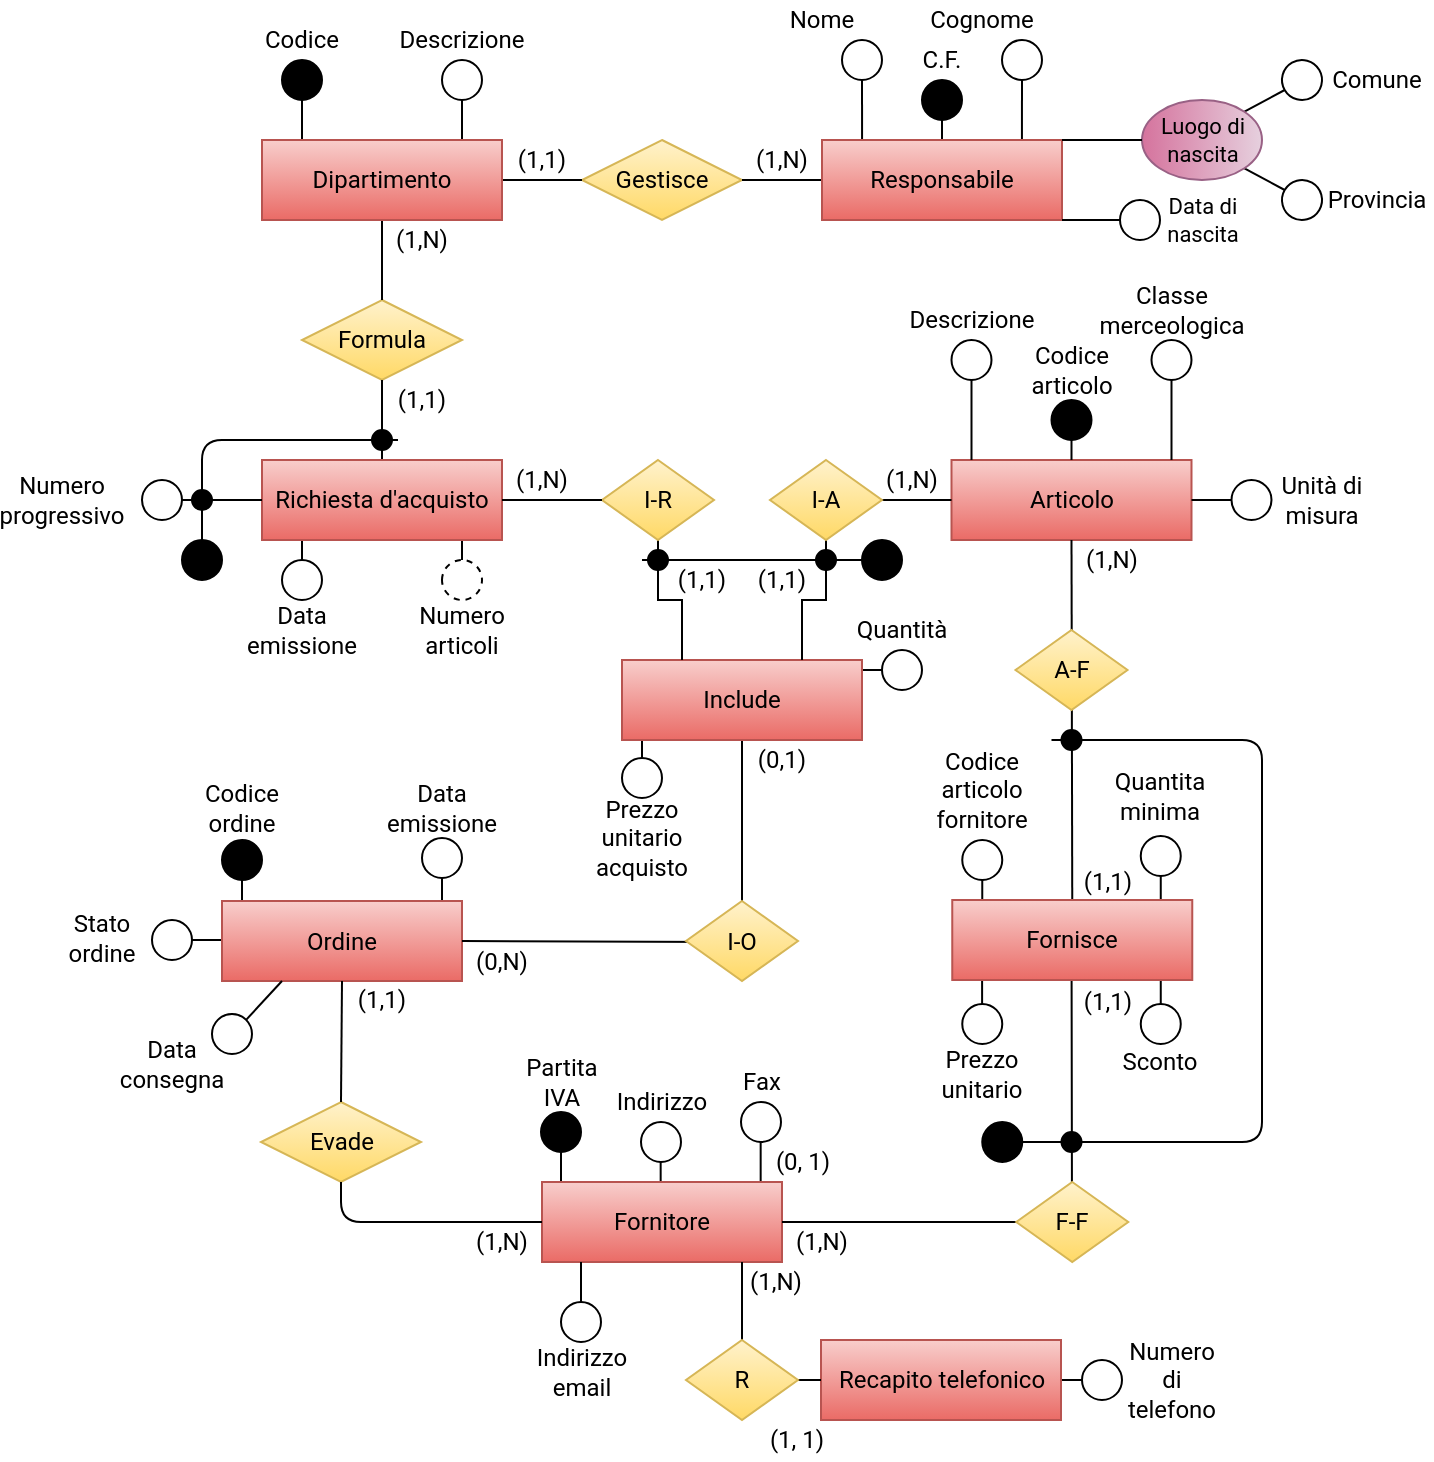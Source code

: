 <mxfile version="14.5.1" type="device"><diagram id="as2l2faawCCHXGkoGRLd" name="Final version"><mxGraphModel dx="1580" dy="1424" grid="1" gridSize="10" guides="1" tooltips="1" connect="1" arrows="1" fold="1" page="1" pageScale="1" pageWidth="1169" pageHeight="827" math="0" shadow="0"><root><mxCell id="CbDLqZds7CBD2YCKXWCp-0"/><mxCell id="CbDLqZds7CBD2YCKXWCp-1" parent="CbDLqZds7CBD2YCKXWCp-0"/><mxCell id="YnXIAvcI8itFQvQeR9OT-1" value="" style="endArrow=none;html=1;fontFamily=Roboto;fontSource=https%3A%2F%2Ffonts.googleapis.com%2Fcss%3Ffamily%3DRoboto;entryX=0.5;entryY=0;entryDx=0;entryDy=0;endSize=6;startSize=6;arcSize=20;" parent="CbDLqZds7CBD2YCKXWCp-1" target="YnXIAvcI8itFQvQeR9OT-0" edge="1"><mxGeometry width="50" height="50" relative="1" as="geometry"><mxPoint x="560" y="700" as="sourcePoint"/><mxPoint x="670" y="720" as="targetPoint"/></mxGeometry></mxCell><mxCell id="4-UfjcnXdsVet0wkfiN8-3" value="" style="endArrow=none;html=1;entryX=0.5;entryY=1;entryDx=0;entryDy=0;fontFamily=Roboto;fontSource=https%3A%2F%2Ffonts.googleapis.com%2Fcss%3Ffamily%3DRoboto;" parent="CbDLqZds7CBD2YCKXWCp-1" edge="1"><mxGeometry x="460.05" y="502" width="50" height="50" as="geometry"><mxPoint x="530.05" y="492" as="sourcePoint"/><mxPoint x="530.05" y="512" as="targetPoint"/></mxGeometry></mxCell><mxCell id="CbDLqZds7CBD2YCKXWCp-2" value="" style="endArrow=none;html=1;entryX=1;entryY=0.5;entryDx=0;entryDy=0;fontFamily=Roboto;fontSource=https%3A%2F%2Ffonts.googleapis.com%2Fcss%3Ffamily%3DRoboto;" parent="CbDLqZds7CBD2YCKXWCp-1" target="CbDLqZds7CBD2YCKXWCp-139" edge="1"><mxGeometry y="450" width="50" height="50" as="geometry"><mxPoint x="155" y="480" as="sourcePoint"/><mxPoint x="150" y="495" as="targetPoint"/></mxGeometry></mxCell><mxCell id="CbDLqZds7CBD2YCKXWCp-3" value="" style="endArrow=none;html=1;entryX=0.5;entryY=1;entryDx=0;entryDy=0;fontFamily=Roboto;fontSource=https%3A%2F%2Ffonts.googleapis.com%2Fcss%3Ffamily%3DRoboto;" parent="CbDLqZds7CBD2YCKXWCp-1" edge="1"><mxGeometry x="200" y="280" width="50" height="50" as="geometry"><mxPoint x="270" y="270.0" as="sourcePoint"/><mxPoint x="270" y="290.0" as="targetPoint"/></mxGeometry></mxCell><mxCell id="CbDLqZds7CBD2YCKXWCp-4" value="&lt;div&gt;Numero&lt;/div&gt;&lt;div&gt;articoli&lt;br&gt;&lt;/div&gt;" style="text;html=1;strokeColor=none;fillColor=none;align=center;verticalAlign=middle;whiteSpace=wrap;rounded=0;fontFamily=Roboto;fontSource=https%3A%2F%2Ffonts.googleapis.com%2Fcss%3Ffamily%3DRoboto;rotation=0;" parent="CbDLqZds7CBD2YCKXWCp-1" vertex="1"><mxGeometry x="250" y="315" width="40" height="20" as="geometry"/></mxCell><mxCell id="CbDLqZds7CBD2YCKXWCp-5" value="" style="ellipse;whiteSpace=wrap;html=1;aspect=fixed;fontFamily=Roboto;fontSource=https%3A%2F%2Ffonts.googleapis.com%2Fcss%3Ffamily%3DRoboto;rotation=-180;" parent="CbDLqZds7CBD2YCKXWCp-1" vertex="1"><mxGeometry x="350" y="389" width="20" height="20" as="geometry"/></mxCell><mxCell id="CbDLqZds7CBD2YCKXWCp-6" value="&lt;div&gt;Prezzo&lt;/div&gt;&lt;div&gt;unitario&lt;/div&gt;&lt;div&gt;acquisto&lt;br&gt;&lt;/div&gt;" style="text;html=1;strokeColor=none;fillColor=none;align=center;verticalAlign=middle;whiteSpace=wrap;rounded=0;fontFamily=Roboto;fontSource=https%3A%2F%2Ffonts.googleapis.com%2Fcss%3Ffamily%3DRoboto;rotation=0;" parent="CbDLqZds7CBD2YCKXWCp-1" vertex="1"><mxGeometry x="340" y="419" width="40" height="20" as="geometry"/></mxCell><mxCell id="CbDLqZds7CBD2YCKXWCp-7" value="" style="endArrow=none;html=1;entryX=0.5;entryY=1;entryDx=0;entryDy=0;fontFamily=Roboto;fontSource=https%3A%2F%2Ffonts.googleapis.com%2Fcss%3Ffamily%3DRoboto;" parent="CbDLqZds7CBD2YCKXWCp-1" target="CbDLqZds7CBD2YCKXWCp-5" edge="1"><mxGeometry x="290" y="379" width="50" height="50" as="geometry"><mxPoint x="360" y="369" as="sourcePoint"/><mxPoint x="-100" y="429" as="targetPoint"/></mxGeometry></mxCell><mxCell id="CbDLqZds7CBD2YCKXWCp-8" value="" style="ellipse;whiteSpace=wrap;html=1;aspect=fixed;fontFamily=Roboto;fontSource=https%3A%2F%2Ffonts.googleapis.com%2Fcss%3Ffamily%3DRoboto;" parent="CbDLqZds7CBD2YCKXWCp-1" vertex="1"><mxGeometry x="520.13" y="430" width="20" height="20" as="geometry"/></mxCell><mxCell id="CbDLqZds7CBD2YCKXWCp-9" value="" style="endArrow=none;html=1;entryX=0.5;entryY=1;entryDx=0;entryDy=0;fontFamily=Roboto;fontSource=https%3A%2F%2Ffonts.googleapis.com%2Fcss%3Ffamily%3DRoboto;" parent="CbDLqZds7CBD2YCKXWCp-1" target="CbDLqZds7CBD2YCKXWCp-8" edge="1"><mxGeometry x="510.13" y="410" width="50" height="50" as="geometry"><mxPoint x="530.13" y="470" as="sourcePoint"/><mxPoint x="950.13" y="410" as="targetPoint"/></mxGeometry></mxCell><mxCell id="CbDLqZds7CBD2YCKXWCp-10" value="&lt;div&gt;Codice&lt;/div&gt;&lt;div&gt;articolo&lt;/div&gt;&lt;div&gt;fornitore&lt;br&gt;&lt;/div&gt;" style="text;html=1;strokeColor=none;fillColor=none;align=center;verticalAlign=middle;whiteSpace=wrap;rounded=0;fontFamily=Roboto;fontSource=https%3A%2F%2Ffonts.googleapis.com%2Fcss%3Ffamily%3DRoboto;" parent="CbDLqZds7CBD2YCKXWCp-1" vertex="1"><mxGeometry x="510.13" y="380" width="40" height="50" as="geometry"/></mxCell><mxCell id="CbDLqZds7CBD2YCKXWCp-11" value="" style="ellipse;whiteSpace=wrap;html=1;aspect=fixed;fontFamily=Roboto;fontSource=https%3A%2F%2Ffonts.googleapis.com%2Fcss%3Ffamily%3DRoboto;" parent="CbDLqZds7CBD2YCKXWCp-1" vertex="1"><mxGeometry x="609.38" y="428" width="20" height="20" as="geometry"/></mxCell><mxCell id="CbDLqZds7CBD2YCKXWCp-12" value="" style="endArrow=none;html=1;entryX=0.5;entryY=1;entryDx=0;entryDy=0;fontFamily=Roboto;fontSource=https%3A%2F%2Ffonts.googleapis.com%2Fcss%3Ffamily%3DRoboto;" parent="CbDLqZds7CBD2YCKXWCp-1" target="CbDLqZds7CBD2YCKXWCp-11" edge="1"><mxGeometry x="599.38" y="402" width="50" height="50" as="geometry"><mxPoint x="619.38" y="472" as="sourcePoint"/><mxPoint x="1039.38" y="402" as="targetPoint"/></mxGeometry></mxCell><mxCell id="CbDLqZds7CBD2YCKXWCp-13" value="" style="endArrow=none;html=1;fontFamily=Roboto;fontSource=https%3A%2F%2Ffonts.googleapis.com%2Fcss%3Ffamily%3DRoboto;" parent="CbDLqZds7CBD2YCKXWCp-1" edge="1"><mxGeometry x="329.5" y="541" width="50" height="50" as="geometry"><mxPoint x="419.33" y="611" as="sourcePoint"/><mxPoint x="419.33" y="581" as="targetPoint"/></mxGeometry></mxCell><mxCell id="CbDLqZds7CBD2YCKXWCp-14" value="" style="ellipse;whiteSpace=wrap;html=1;aspect=fixed;fontFamily=Roboto;fontSource=https%3A%2F%2Ffonts.googleapis.com%2Fcss%3Ffamily%3DRoboto;" parent="CbDLqZds7CBD2YCKXWCp-1" vertex="1"><mxGeometry x="409.5" y="561" width="20" height="20" as="geometry"/></mxCell><mxCell id="CbDLqZds7CBD2YCKXWCp-15" value="Fax" style="text;html=1;strokeColor=none;fillColor=none;align=center;verticalAlign=middle;whiteSpace=wrap;rounded=0;fontFamily=Roboto;fontSource=https%3A%2F%2Ffonts.googleapis.com%2Fcss%3Ffamily%3DRoboto;" parent="CbDLqZds7CBD2YCKXWCp-1" vertex="1"><mxGeometry x="399.5" y="540" width="40" height="21" as="geometry"/></mxCell><mxCell id="CbDLqZds7CBD2YCKXWCp-16" value="" style="endArrow=none;html=1;fontFamily=Roboto;fontSource=https%3A%2F%2Ffonts.googleapis.com%2Fcss%3Ffamily%3DRoboto;" parent="CbDLqZds7CBD2YCKXWCp-1" edge="1"><mxGeometry x="279.5" y="551" width="50" height="50" as="geometry"><mxPoint x="369.33" y="621" as="sourcePoint"/><mxPoint x="369.33" y="591" as="targetPoint"/></mxGeometry></mxCell><mxCell id="CbDLqZds7CBD2YCKXWCp-17" value="" style="ellipse;whiteSpace=wrap;html=1;aspect=fixed;fontFamily=Roboto;fontSource=https%3A%2F%2Ffonts.googleapis.com%2Fcss%3Ffamily%3DRoboto;" parent="CbDLqZds7CBD2YCKXWCp-1" vertex="1"><mxGeometry x="359.5" y="571" width="20" height="20" as="geometry"/></mxCell><mxCell id="CbDLqZds7CBD2YCKXWCp-18" value="Indirizzo" style="text;html=1;strokeColor=none;fillColor=none;align=center;verticalAlign=middle;whiteSpace=wrap;rounded=0;fontFamily=Roboto;fontSource=https%3A%2F%2Ffonts.googleapis.com%2Fcss%3Ffamily%3DRoboto;" parent="CbDLqZds7CBD2YCKXWCp-1" vertex="1"><mxGeometry x="349.5" y="551" width="40" height="20" as="geometry"/></mxCell><mxCell id="CbDLqZds7CBD2YCKXWCp-19" value="" style="group;fontFamily=Roboto;fontSource=https%3A%2F%2Ffonts.googleapis.com%2Fcss%3Ffamily%3DRoboto;" parent="CbDLqZds7CBD2YCKXWCp-1" connectable="0" vertex="1"><mxGeometry x="299.5" y="541" width="40" height="70" as="geometry"/></mxCell><mxCell id="CbDLqZds7CBD2YCKXWCp-20" value="Partita IVA" style="text;html=1;strokeColor=none;fillColor=none;align=center;verticalAlign=middle;whiteSpace=wrap;rounded=0;fontFamily=Roboto;fontSource=https%3A%2F%2Ffonts.googleapis.com%2Fcss%3Ffamily%3DRoboto;" parent="CbDLqZds7CBD2YCKXWCp-19" vertex="1"><mxGeometry y="-5" width="40" height="30" as="geometry"/></mxCell><mxCell id="CbDLqZds7CBD2YCKXWCp-21" value="" style="ellipse;whiteSpace=wrap;html=1;aspect=fixed;fontFamily=Roboto;fontSource=https%3A%2F%2Ffonts.googleapis.com%2Fcss%3Ffamily%3DRoboto;fillColor=#000000;" parent="CbDLqZds7CBD2YCKXWCp-19" vertex="1"><mxGeometry x="10" y="25" width="20" height="20" as="geometry"/></mxCell><mxCell id="CbDLqZds7CBD2YCKXWCp-22" value="" style="endArrow=none;html=1;entryX=0.5;entryY=1;entryDx=0;entryDy=0;fontFamily=Roboto;fontSource=https%3A%2F%2Ffonts.googleapis.com%2Fcss%3Ffamily%3DRoboto;" parent="CbDLqZds7CBD2YCKXWCp-1" target="CbDLqZds7CBD2YCKXWCp-122" edge="1"><mxGeometry x="549.38" y="502" width="50" height="50" as="geometry"><mxPoint x="619.38" y="492" as="sourcePoint"/><mxPoint x="159.38" y="552" as="targetPoint"/></mxGeometry></mxCell><mxCell id="CbDLqZds7CBD2YCKXWCp-23" value="" style="ellipse;whiteSpace=wrap;html=1;aspect=fixed;fontFamily=Roboto;fontSource=https%3A%2F%2Ffonts.googleapis.com%2Fcss%3Ffamily%3DRoboto;rotation=-180;" parent="CbDLqZds7CBD2YCKXWCp-1" vertex="1"><mxGeometry x="520.13" y="512" width="20" height="20" as="geometry"/></mxCell><mxCell id="CbDLqZds7CBD2YCKXWCp-24" value="" style="endArrow=none;html=1;exitX=0.475;exitY=0;exitDx=0;exitDy=0;entryX=0.5;entryY=1;entryDx=0;entryDy=0;exitPerimeter=0;fontFamily=Roboto;fontSource=https%3A%2F%2Ffonts.googleapis.com%2Fcss%3Ffamily%3DRoboto;" parent="CbDLqZds7CBD2YCKXWCp-1" target="CbDLqZds7CBD2YCKXWCp-21" edge="1"><mxGeometry x="289.5" y="541" width="50" height="50" as="geometry"><mxPoint x="319.5" y="611" as="sourcePoint"/><mxPoint x="342.5" y="551" as="targetPoint"/></mxGeometry></mxCell><mxCell id="CbDLqZds7CBD2YCKXWCp-25" value="&lt;div&gt;Prezzo&lt;/div&gt;&lt;div&gt;unitario&lt;br&gt;&lt;/div&gt;" style="text;html=1;strokeColor=none;fillColor=none;align=center;verticalAlign=middle;whiteSpace=wrap;rounded=0;fontFamily=Roboto;fontSource=https%3A%2F%2Ffonts.googleapis.com%2Fcss%3Ffamily%3DRoboto;rotation=0;" parent="CbDLqZds7CBD2YCKXWCp-1" vertex="1"><mxGeometry x="510.13" y="537" width="40" height="20" as="geometry"/></mxCell><mxCell id="CbDLqZds7CBD2YCKXWCp-26" value="" style="endArrow=none;html=1;entryX=0.5;entryY=1;entryDx=0;entryDy=0;fontFamily=Roboto;fontSource=https%3A%2F%2Ffonts.googleapis.com%2Fcss%3Ffamily%3DRoboto;startArrow=none;" parent="CbDLqZds7CBD2YCKXWCp-1" target="CbDLqZds7CBD2YCKXWCp-23" edge="1"><mxGeometry x="460.13" y="502" width="50" height="50" as="geometry"><mxPoint x="530.13" y="512" as="sourcePoint"/><mxPoint x="70.13" y="552" as="targetPoint"/></mxGeometry></mxCell><mxCell id="CbDLqZds7CBD2YCKXWCp-27" value="&lt;div&gt;Data emissione&lt;/div&gt;" style="text;html=1;strokeColor=none;fillColor=none;align=center;verticalAlign=middle;whiteSpace=wrap;rounded=0;fontFamily=Roboto;fontSource=https%3A%2F%2Ffonts.googleapis.com%2Fcss%3Ffamily%3DRoboto;" parent="CbDLqZds7CBD2YCKXWCp-1" vertex="1"><mxGeometry x="240" y="404" width="40" height="20" as="geometry"/></mxCell><mxCell id="CbDLqZds7CBD2YCKXWCp-28" value="" style="endArrow=none;html=1;fontFamily=Roboto;fontSource=https%3A%2F%2Ffonts.googleapis.com%2Fcss%3Ffamily%3DRoboto;exitX=0.25;exitY=0;exitDx=0;exitDy=0;" parent="CbDLqZds7CBD2YCKXWCp-1" target="CbDLqZds7CBD2YCKXWCp-31" edge="1"><mxGeometry x="95" y="410" width="50" height="50" as="geometry"><mxPoint x="160" y="470" as="sourcePoint"/><mxPoint x="135" y="460" as="targetPoint"/></mxGeometry></mxCell><mxCell id="CbDLqZds7CBD2YCKXWCp-29" value="" style="endArrow=none;html=1;exitX=0.75;exitY=0;exitDx=0;exitDy=0;entryX=1;entryY=0.5;entryDx=0;entryDy=0;fontFamily=Roboto;fontSource=https%3A%2F%2Ffonts.googleapis.com%2Fcss%3Ffamily%3DRoboto;" parent="CbDLqZds7CBD2YCKXWCp-1" target="CbDLqZds7CBD2YCKXWCp-30" edge="1"><mxGeometry x="135" y="409" width="50" height="50" as="geometry"><mxPoint x="260" y="469" as="sourcePoint"/><mxPoint x="285" y="454" as="targetPoint"/></mxGeometry></mxCell><mxCell id="CbDLqZds7CBD2YCKXWCp-30" value="&lt;span style=&quot;color: rgba(0, 0, 0, 0); font-size: 0px;&quot;&gt;%3CmxGraphModel%3E%3Croot%3E%3CmxCell%20id%3D%220%22%2F%3E%3CmxCell%20id%3D%221%22%20parent%3D%220%22%2F%3E%3CmxCell%20id%3D%222%22%20value%3D%22%22%20style%3D%22group%3BfontFamily%3DRoboto%3BfontSource%3Dhttps%253A%252F%252Ffonts.googleapis.com%252Fcss%253Ffamily%253DRoboto%3B%22%20connectable%3D%220%22%20vertex%3D%221%22%20parent%3D%221%22%3E%3CmxGeometry%20x%3D%2250%22%20y%3D%22450%22%20width%3D%22130%22%20height%3D%22140%22%20as%3D%22geometry%22%2F%3E%3C%2FmxCell%3E%3CmxCell%20id%3D%223%22%20value%3D%22Ordine%22%20style%3D%22rounded%3D0%3BwhiteSpace%3Dwrap%3Bhtml%3D1%3BfontFamily%3DRoboto%3BfontSource%3Dhttps%253A%252F%252Ffonts.googleapis.com%252Fcss%253Ffamily%253DRoboto%3BfillColor%3D%23f8cecc%3BstrokeColor%3D%23b85450%3BgradientColor%3D%23ea6b66%3B%22%20vertex%3D%221%22%20parent%3D%222%22%3E%3CmxGeometry%20x%3D%2240%22%20y%3D%2280%22%20width%3D%22120%22%20height%3D%2260%22%20as%3D%22geometry%22%2F%3E%3C%2FmxCell%3E%3CmxCell%20id%3D%224%22%20value%3D%22%22%20style%3D%22group%3BfontFamily%3DRoboto%3BfontSource%3Dhttps%253A%252F%252Ffonts.googleapis.com%252Fcss%253Ffamily%253DRoboto%3B%22%20connectable%3D%220%22%20vertex%3D%221%22%20parent%3D%222%22%3E%3CmxGeometry%20x%3D%2290%22%20width%3D%2240%22%20height%3D%2280%22%20as%3D%22geometry%22%2F%3E%3C%2FmxCell%3E%3CmxCell%20id%3D%225%22%20value%3D%22%22%20style%3D%22ellipse%3BwhiteSpace%3Dwrap%3Bhtml%3D1%3Baspect%3Dfixed%3BfontFamily%3DRoboto%3BfontSource%3Dhttps%253A%252F%252Ffonts.googleapis.com%252Fcss%253Ffamily%253DRoboto%3B%22%20vertex%3D%221%22%20parent%3D%224%22%3E%3CmxGeometry%20x%3D%2230%22%20y%3D%2230%22%20width%3D%2220%22%20height%3D%2220%22%20as%3D%22geometry%22%2F%3E%3C%2FmxCell%3E%3CmxCell%20id%3D%226%22%20value%3D%22%26lt%3Bdiv%26gt%3BData%20emissione%26lt%3B%2Fdiv%26gt%3B%22%20style%3D%22text%3Bhtml%3D1%3BstrokeColor%3Dnone%3BfillColor%3Dnone%3Balign%3Dcenter%3BverticalAlign%3Dmiddle%3BwhiteSpace%3Dwrap%3Brounded%3D0%3BfontFamily%3DRoboto%3BfontSource%3Dhttps%253A%252F%252Ffonts.googleapis.com%252Fcss%253Ffamily%253DRoboto%3B%22%20vertex%3D%221%22%20parent%3D%224%22%3E%3CmxGeometry%20width%3D%2240%22%20height%3D%2220%22%20as%3D%22geometry%22%2F%3E%3C%2FmxCell%3E%3CmxCell%20id%3D%227%22%20value%3D%22%22%20style%3D%22group%3BfontFamily%3DRoboto%3BfontSource%3Dhttps%253A%252F%252Ffonts.googleapis.com%252Fcss%253Ffamily%253DRoboto%3B%22%20connectable%3D%220%22%20vertex%3D%221%22%20parent%3D%222%22%3E%3CmxGeometry%20x%3D%2210%22%20y%3D%2210%22%20width%3D%2260%22%20height%3D%2270%22%20as%3D%22geometry%22%2F%3E%3C%2FmxCell%3E%3CmxCell%20id%3D%228%22%20value%3D%22%22%20style%3D%22ellipse%3BfontFamily%3DRoboto%3BfontSource%3Dhttps%253A%252F%252Ffonts.googleapis.com%252Fcss%253Ffamily%253DRoboto%3BfillColor%3D%23000000%3B%22%20vertex%3D%221%22%20parent%3D%227%22%3E%3CmxGeometry%20x%3D%2210%22%20y%3D%2220%22%20width%3D%2220%22%20height%3D%2220%22%20as%3D%22geometry%22%2F%3E%3C%2FmxCell%3E%3CmxCell%20id%3D%229%22%20value%3D%22Codice%20ordine%22%20style%3D%22text%3Bhtml%3D1%3BstrokeColor%3Dnone%3BfillColor%3Dnone%3Balign%3Dcenter%3BverticalAlign%3Dmiddle%3BwhiteSpace%3Dwrap%3Brounded%3D0%3BfontFamily%3DRoboto%3BfontSource%3Dhttps%253A%252F%252Ffonts.googleapis.com%252Fcss%253Ffamily%253DRoboto%3B%22%20vertex%3D%221%22%20parent%3D%227%22%3E%3CmxGeometry%20x%3D%22-20%22%20y%3D%22-10%22%20width%3D%2280%22%20height%3D%2220%22%20as%3D%22geometry%22%2F%3E%3C%2FmxCell%3E%3CmxCell%20id%3D%2210%22%20value%3D%22%22%20style%3D%22endArrow%3Dnone%3Bhtml%3D1%3BfontFamily%3DRoboto%3BfontSource%3Dhttps%253A%252F%252Ffonts.googleapis.com%252Fcss%253Ffamily%253DRoboto%3BexitX%3D0.25%3BexitY%3D0%3BexitDx%3D0%3BexitDy%3D0%3B%22%20edge%3D%221%22%20parent%3D%222%22%20source%3D%223%22%20target%3D%228%22%3E%3CmxGeometry%20width%3D%2250%22%20height%3D%2250%22%20relative%3D%221%22%20as%3D%22geometry%22%3E%3CmxPoint%20x%3D%2240%22%20y%3D%2280%22%20as%3D%22sourcePoint%22%2F%3E%3CmxPoint%20x%3D%2240%22%20y%3D%2250%22%20as%3D%22targetPoint%22%2F%3E%3C%2FmxGeometry%3E%3C%2FmxCell%3E%3CmxCell%20id%3D%2211%22%20value%3D%22%22%20style%3D%22endArrow%3Dnone%3Bhtml%3D1%3BfontFamily%3DRoboto%3BfontSource%3Dhttps%253A%252F%252Ffonts.googleapis.com%252Fcss%253Ffamily%253DRoboto%3BexitX%3D0.75%3BexitY%3D0%3BexitDx%3D0%3BexitDy%3D0%3BentryX%3D0.5%3BentryY%3D1%3BentryDx%3D0%3BentryDy%3D0%3B%22%20edge%3D%221%22%20parent%3D%222%22%20source%3D%223%22%20target%3D%225%22%3E%3CmxGeometry%20x%3D%22100%22%20y%3D%2210%22%20width%3D%2250%22%20height%3D%2250%22%20as%3D%22geometry%22%3E%3CmxPoint%20x%3D%22120%22%20y%3D%2280%22%20as%3D%22sourcePoint%22%2F%3E%3CmxPoint%20x%3D%22123%22%20y%3D%2246%22%20as%3D%22targetPoint%22%2F%3E%3CArray%20as%3D%22points%22%2F%3E%3C%2FmxGeometry%3E%3C%2FmxCell%3E%3C%2Froot%3E%3C%2FmxGraphModel%3E&lt;/span&gt;" style="ellipse;whiteSpace=wrap;html=1;aspect=fixed;fontFamily=Roboto;fontSource=https%3A%2F%2Ffonts.googleapis.com%2Fcss%3Ffamily%3DRoboto;rotation=90;" parent="CbDLqZds7CBD2YCKXWCp-1" vertex="1"><mxGeometry x="250" y="429" width="20" height="20" as="geometry"/></mxCell><mxCell id="CbDLqZds7CBD2YCKXWCp-31" value="" style="ellipse;fontFamily=Roboto;fontSource=https%3A%2F%2Ffonts.googleapis.com%2Fcss%3Ffamily%3DRoboto;fillColor=#000000;" parent="CbDLqZds7CBD2YCKXWCp-1" vertex="1"><mxGeometry x="150" y="430" width="20" height="20" as="geometry"/></mxCell><mxCell id="CbDLqZds7CBD2YCKXWCp-32" value="" style="ellipse;whiteSpace=wrap;html=1;aspect=fixed;fontFamily=Roboto;fontSource=https%3A%2F%2Ffonts.googleapis.com%2Fcss%3Ffamily%3DRoboto;rotation=-180;" parent="CbDLqZds7CBD2YCKXWCp-1" vertex="1"><mxGeometry x="180" y="290" width="20" height="20" as="geometry"/></mxCell><mxCell id="CbDLqZds7CBD2YCKXWCp-33" value="&lt;div&gt;Data emissione&lt;/div&gt;" style="text;html=1;strokeColor=none;fillColor=none;align=center;verticalAlign=middle;whiteSpace=wrap;rounded=0;fontFamily=Roboto;fontSource=https%3A%2F%2Ffonts.googleapis.com%2Fcss%3Ffamily%3DRoboto;rotation=0;" parent="CbDLqZds7CBD2YCKXWCp-1" vertex="1"><mxGeometry x="170" y="315" width="40" height="20" as="geometry"/></mxCell><mxCell id="CbDLqZds7CBD2YCKXWCp-34" value="" style="endArrow=none;html=1;entryX=0.5;entryY=1;entryDx=0;entryDy=0;fontFamily=Roboto;fontSource=https%3A%2F%2Ffonts.googleapis.com%2Fcss%3Ffamily%3DRoboto;" parent="CbDLqZds7CBD2YCKXWCp-1" target="CbDLqZds7CBD2YCKXWCp-32" edge="1"><mxGeometry x="120" y="280" width="50" height="50" as="geometry"><mxPoint x="190" y="270" as="sourcePoint"/><mxPoint x="-270" y="330" as="targetPoint"/></mxGeometry></mxCell><mxCell id="CbDLqZds7CBD2YCKXWCp-35" value="" style="ellipse;whiteSpace=wrap;html=1;aspect=fixed;fontFamily=Roboto;fontSource=https%3A%2F%2Ffonts.googleapis.com%2Fcss%3Ffamily%3DRoboto;rotation=-90;" parent="CbDLqZds7CBD2YCKXWCp-1" vertex="1"><mxGeometry x="480" y="335" width="20" height="20" as="geometry"/></mxCell><mxCell id="CbDLqZds7CBD2YCKXWCp-36" value="" style="endArrow=none;html=1;fontFamily=Roboto;fontSource=https%3A%2F%2Ffonts.googleapis.com%2Fcss%3Ffamily%3DRoboto;entryX=0.5;entryY=0;entryDx=0;entryDy=0;endSize=6;startSize=6;arcSize=20;" parent="CbDLqZds7CBD2YCKXWCp-1" target="CbDLqZds7CBD2YCKXWCp-35" edge="1"><mxGeometry width="50" height="50" relative="1" as="geometry"><mxPoint x="460" y="345" as="sourcePoint"/><mxPoint x="570" y="365" as="targetPoint"/></mxGeometry></mxCell><mxCell id="CbDLqZds7CBD2YCKXWCp-39" value="" style="ellipse;whiteSpace=wrap;html=1;aspect=fixed;fontFamily=Roboto;fontSource=https%3A%2F%2Ffonts.googleapis.com%2Fcss%3Ffamily%3DRoboto;" parent="CbDLqZds7CBD2YCKXWCp-1" vertex="1"><mxGeometry x="540" y="30" width="20" height="20" as="geometry"/></mxCell><mxCell id="CbDLqZds7CBD2YCKXWCp-40" value="" style="endArrow=none;html=1;entryX=0.5;entryY=1;entryDx=0;entryDy=0;fontFamily=Roboto;fontSource=https%3A%2F%2Ffonts.googleapis.com%2Fcss%3Ffamily%3DRoboto;exitX=0.833;exitY=0;exitDx=0;exitDy=0;exitPerimeter=0;" parent="CbDLqZds7CBD2YCKXWCp-1" source="CbDLqZds7CBD2YCKXWCp-64" target="CbDLqZds7CBD2YCKXWCp-39" edge="1"><mxGeometry x="610" y="30" width="50" height="50" as="geometry"><mxPoint x="618" y="100" as="sourcePoint"/><mxPoint x="1050" y="30" as="targetPoint"/></mxGeometry></mxCell><mxCell id="CbDLqZds7CBD2YCKXWCp-41" value="&lt;font style=&quot;font-size: 12px;&quot;&gt;Cognome&lt;/font&gt;" style="text;html=1;strokeColor=none;fillColor=none;align=center;verticalAlign=middle;whiteSpace=wrap;rounded=0;fontFamily=Roboto;fontSource=https%3A%2F%2Ffonts.googleapis.com%2Fcss%3Ffamily%3DRoboto;fontSize=12;" parent="CbDLqZds7CBD2YCKXWCp-1" vertex="1"><mxGeometry x="510" y="10" width="40" height="20" as="geometry"/></mxCell><mxCell id="CbDLqZds7CBD2YCKXWCp-42" value="" style="endArrow=none;html=1;exitX=0.5;exitY=0;exitDx=0;exitDy=0;entryX=0.5;entryY=1;entryDx=0;entryDy=0;fontFamily=Roboto;fontSource=https%3A%2F%2Ffonts.googleapis.com%2Fcss%3Ffamily%3DRoboto;" parent="CbDLqZds7CBD2YCKXWCp-1" source="CbDLqZds7CBD2YCKXWCp-64" target="CbDLqZds7CBD2YCKXWCp-43" edge="1"><mxGeometry x="558" y="20" width="50" height="50" as="geometry"><mxPoint x="578" y="90" as="sourcePoint"/><mxPoint x="578" y="60" as="targetPoint"/></mxGeometry></mxCell><mxCell id="CbDLqZds7CBD2YCKXWCp-43" value="" style="ellipse;fontFamily=Roboto;fontSource=https%3A%2F%2Ffonts.googleapis.com%2Fcss%3Ffamily%3DRoboto;fillColor=#000000;" parent="CbDLqZds7CBD2YCKXWCp-1" vertex="1"><mxGeometry x="500" y="50" width="20" height="20" as="geometry"/></mxCell><mxCell id="CbDLqZds7CBD2YCKXWCp-44" value="C.F." style="text;html=1;strokeColor=none;fillColor=none;align=center;verticalAlign=middle;whiteSpace=wrap;rounded=0;fontFamily=Roboto;fontSource=https%3A%2F%2Ffonts.googleapis.com%2Fcss%3Ffamily%3DRoboto;" parent="CbDLqZds7CBD2YCKXWCp-1" vertex="1"><mxGeometry x="490" y="30" width="40" height="20" as="geometry"/></mxCell><mxCell id="CbDLqZds7CBD2YCKXWCp-45" value="" style="ellipse;whiteSpace=wrap;html=1;aspect=fixed;fontFamily=Roboto;fontSource=https%3A%2F%2Ffonts.googleapis.com%2Fcss%3Ffamily%3DRoboto;" parent="CbDLqZds7CBD2YCKXWCp-1" vertex="1"><mxGeometry x="460" y="30" width="20" height="20" as="geometry"/></mxCell><mxCell id="CbDLqZds7CBD2YCKXWCp-46" value="" style="endArrow=none;html=1;entryX=0.5;entryY=1;entryDx=0;entryDy=0;fontFamily=Roboto;fontSource=https%3A%2F%2Ffonts.googleapis.com%2Fcss%3Ffamily%3DRoboto;exitX=0.167;exitY=0;exitDx=0;exitDy=0;exitPerimeter=0;" parent="CbDLqZds7CBD2YCKXWCp-1" source="CbDLqZds7CBD2YCKXWCp-64" target="CbDLqZds7CBD2YCKXWCp-45" edge="1"><mxGeometry x="448" y="25" width="50" height="50" as="geometry"><mxPoint x="538" y="90" as="sourcePoint"/><mxPoint x="888" y="25" as="targetPoint"/></mxGeometry></mxCell><mxCell id="CbDLqZds7CBD2YCKXWCp-47" value="Nome" style="text;html=1;strokeColor=none;fillColor=none;align=center;verticalAlign=middle;whiteSpace=wrap;rounded=0;fontFamily=Roboto;fontSource=https%3A%2F%2Ffonts.googleapis.com%2Fcss%3Ffamily%3DRoboto;fontSize=12;" parent="CbDLqZds7CBD2YCKXWCp-1" vertex="1"><mxGeometry x="430" y="10" width="40" height="20" as="geometry"/></mxCell><mxCell id="CbDLqZds7CBD2YCKXWCp-48" value="" style="group;fontFamily=Roboto;fontSource=https%3A%2F%2Ffonts.googleapis.com%2Fcss%3Ffamily%3DRoboto;" parent="CbDLqZds7CBD2YCKXWCp-1" connectable="0" vertex="1"><mxGeometry x="170" y="20" width="40" height="70" as="geometry"/></mxCell><mxCell id="CbDLqZds7CBD2YCKXWCp-49" value="" style="endArrow=none;html=1;fontFamily=Roboto;fontSource=https%3A%2F%2Ffonts.googleapis.com%2Fcss%3Ffamily%3DRoboto;" parent="CbDLqZds7CBD2YCKXWCp-48" edge="1"><mxGeometry width="50" height="50" relative="1" as="geometry"><mxPoint x="20" y="70" as="sourcePoint"/><mxPoint x="20" y="40" as="targetPoint"/></mxGeometry></mxCell><mxCell id="CbDLqZds7CBD2YCKXWCp-50" value="" style="ellipse;fontFamily=Roboto;fontSource=https%3A%2F%2Ffonts.googleapis.com%2Fcss%3Ffamily%3DRoboto;fillColor=#000000;" parent="CbDLqZds7CBD2YCKXWCp-48" vertex="1"><mxGeometry x="10" y="20" width="20" height="20" as="geometry"/></mxCell><mxCell id="CbDLqZds7CBD2YCKXWCp-51" value="Codice" style="text;html=1;strokeColor=none;fillColor=none;align=center;verticalAlign=middle;whiteSpace=wrap;rounded=0;fontFamily=Roboto;fontSource=https%3A%2F%2Ffonts.googleapis.com%2Fcss%3Ffamily%3DRoboto;" parent="CbDLqZds7CBD2YCKXWCp-48" vertex="1"><mxGeometry width="40" height="20" as="geometry"/></mxCell><mxCell id="CbDLqZds7CBD2YCKXWCp-52" value="" style="group;fontFamily=Roboto;fontSource=https%3A%2F%2Ffonts.googleapis.com%2Fcss%3Ffamily%3DRoboto;" parent="CbDLqZds7CBD2YCKXWCp-1" connectable="0" vertex="1"><mxGeometry x="250" y="20" width="40" height="70" as="geometry"/></mxCell><mxCell id="CbDLqZds7CBD2YCKXWCp-53" value="" style="ellipse;whiteSpace=wrap;html=1;aspect=fixed;fontFamily=Roboto;fontSource=https%3A%2F%2Ffonts.googleapis.com%2Fcss%3Ffamily%3DRoboto;" parent="CbDLqZds7CBD2YCKXWCp-52" vertex="1"><mxGeometry x="10" y="20" width="20" height="20" as="geometry"/></mxCell><mxCell id="CbDLqZds7CBD2YCKXWCp-54" value="" style="endArrow=none;html=1;entryX=0.5;entryY=1;entryDx=0;entryDy=0;fontFamily=Roboto;fontSource=https%3A%2F%2Ffonts.googleapis.com%2Fcss%3Ffamily%3DRoboto;" parent="CbDLqZds7CBD2YCKXWCp-52" target="CbDLqZds7CBD2YCKXWCp-53" edge="1"><mxGeometry width="50" height="50" relative="1" as="geometry"><mxPoint x="20" y="70" as="sourcePoint"/><mxPoint x="440" as="targetPoint"/></mxGeometry></mxCell><mxCell id="CbDLqZds7CBD2YCKXWCp-55" value="Descrizione" style="text;html=1;strokeColor=none;fillColor=none;align=center;verticalAlign=middle;whiteSpace=wrap;rounded=0;fontFamily=Roboto;fontSource=https%3A%2F%2Ffonts.googleapis.com%2Fcss%3Ffamily%3DRoboto;" parent="CbDLqZds7CBD2YCKXWCp-52" vertex="1"><mxGeometry width="40" height="20" as="geometry"/></mxCell><mxCell id="CbDLqZds7CBD2YCKXWCp-56" value="Gestisce" style="shape=rhombus;perimeter=rhombusPerimeter;whiteSpace=wrap;html=1;align=center;fontFamily=Roboto;fontSource=https%3A%2F%2Ffonts.googleapis.com%2Fcss%3Ffamily%3DRoboto;gradientColor=#ffd966;fillColor=#fff2cc;strokeColor=#d6b656;" parent="CbDLqZds7CBD2YCKXWCp-1" vertex="1"><mxGeometry x="330" y="80" width="80" height="40" as="geometry"/></mxCell><mxCell id="CbDLqZds7CBD2YCKXWCp-57" value="" style="endArrow=none;html=1;exitX=1;exitY=0.5;exitDx=0;exitDy=0;entryX=0;entryY=0.5;entryDx=0;entryDy=0;fontFamily=Roboto;fontSource=https%3A%2F%2Ffonts.googleapis.com%2Fcss%3Ffamily%3DRoboto;" parent="CbDLqZds7CBD2YCKXWCp-1" source="CbDLqZds7CBD2YCKXWCp-101" target="CbDLqZds7CBD2YCKXWCp-56" edge="1"><mxGeometry width="50" height="50" relative="1" as="geometry"><mxPoint x="292" y="180.76" as="sourcePoint"/><mxPoint x="342" y="170.76" as="targetPoint"/></mxGeometry></mxCell><mxCell id="CbDLqZds7CBD2YCKXWCp-58" value="(1,1)" style="text;html=1;strokeColor=none;fillColor=none;align=center;verticalAlign=middle;whiteSpace=wrap;rounded=0;fontFamily=Roboto;fontSource=https%3A%2F%2Ffonts.googleapis.com%2Fcss%3Ffamily%3DRoboto;" parent="CbDLqZds7CBD2YCKXWCp-1" vertex="1"><mxGeometry x="290" y="80" width="40" height="20" as="geometry"/></mxCell><mxCell id="CbDLqZds7CBD2YCKXWCp-59" value="(1,N)" style="text;html=1;strokeColor=none;fillColor=none;align=center;verticalAlign=middle;whiteSpace=wrap;rounded=0;fontFamily=Roboto;fontSource=https%3A%2F%2Ffonts.googleapis.com%2Fcss%3Ffamily%3DRoboto;" parent="CbDLqZds7CBD2YCKXWCp-1" vertex="1"><mxGeometry x="410" y="80" width="40" height="20" as="geometry"/></mxCell><mxCell id="CbDLqZds7CBD2YCKXWCp-60" value="Formula" style="shape=rhombus;perimeter=rhombusPerimeter;whiteSpace=wrap;html=1;align=center;fontFamily=Roboto;fontSource=https%3A%2F%2Ffonts.googleapis.com%2Fcss%3Ffamily%3DRoboto;gradientColor=#ffd966;fillColor=#fff2cc;strokeColor=#d6b656;" parent="CbDLqZds7CBD2YCKXWCp-1" vertex="1"><mxGeometry x="190" y="160" width="80" height="40" as="geometry"/></mxCell><mxCell id="CbDLqZds7CBD2YCKXWCp-61" value="" style="line;strokeWidth=1;rotatable=0;dashed=0;labelPosition=right;align=left;verticalAlign=middle;spacingTop=0;spacingLeft=6;points=[];portConstraint=eastwest;fontFamily=Roboto;fontSource=https%3A%2F%2Ffonts.googleapis.com%2Fcss%3Ffamily%3DRoboto;" parent="CbDLqZds7CBD2YCKXWCp-1" vertex="1"><mxGeometry x="182" y="213.5" width="140" as="geometry"/></mxCell><mxCell id="CbDLqZds7CBD2YCKXWCp-62" value="" style="endArrow=none;html=1;rounded=0;entryX=0.5;entryY=0;entryDx=0;entryDy=0;fontFamily=Roboto;fontSource=https%3A%2F%2Ffonts.googleapis.com%2Fcss%3Ffamily%3DRoboto;exitX=0.5;exitY=1;exitDx=0;exitDy=0;" parent="CbDLqZds7CBD2YCKXWCp-1" source="CbDLqZds7CBD2YCKXWCp-101" target="CbDLqZds7CBD2YCKXWCp-60" edge="1"><mxGeometry relative="1" as="geometry"><mxPoint x="232" y="176.5" as="sourcePoint"/><mxPoint x="282" y="283.5" as="targetPoint"/></mxGeometry></mxCell><mxCell id="CbDLqZds7CBD2YCKXWCp-63" style="edgeStyle=orthogonalEdgeStyle;rounded=0;orthogonalLoop=1;jettySize=auto;html=1;exitX=0;exitY=0.5;exitDx=0;exitDy=0;entryX=1;entryY=0.5;entryDx=0;entryDy=0;endArrow=none;endFill=0;fontFamily=Roboto;fontSource=https%3A%2F%2Ffonts.googleapis.com%2Fcss%3Ffamily%3DRoboto;" parent="CbDLqZds7CBD2YCKXWCp-1" source="CbDLqZds7CBD2YCKXWCp-64" target="CbDLqZds7CBD2YCKXWCp-56" edge="1"><mxGeometry relative="1" as="geometry"/></mxCell><mxCell id="CbDLqZds7CBD2YCKXWCp-64" value="Responsabile" style="rounded=0;whiteSpace=wrap;html=1;fontFamily=Roboto;fontSource=https%3A%2F%2Ffonts.googleapis.com%2Fcss%3Ffamily%3DRoboto;fillColor=#f8cecc;strokeColor=#b85450;gradientColor=#ea6b66;" parent="CbDLqZds7CBD2YCKXWCp-1" vertex="1"><mxGeometry x="450" y="80" width="120" height="40" as="geometry"/></mxCell><mxCell id="CbDLqZds7CBD2YCKXWCp-65" style="rounded=0;orthogonalLoop=1;jettySize=auto;html=1;exitX=0;exitY=0;exitDx=0;exitDy=0;entryX=1;entryY=1;entryDx=0;entryDy=0;endArrow=none;endFill=0;fontFamily=Roboto;fontSource=https%3A%2F%2Ffonts.googleapis.com%2Fcss%3Ffamily%3DRoboto;" parent="CbDLqZds7CBD2YCKXWCp-1" source="CbDLqZds7CBD2YCKXWCp-67" target="CbDLqZds7CBD2YCKXWCp-96" edge="1"><mxGeometry relative="1" as="geometry"/></mxCell><mxCell id="CbDLqZds7CBD2YCKXWCp-66" style="edgeStyle=none;rounded=0;orthogonalLoop=1;jettySize=auto;html=1;exitX=1;exitY=0;exitDx=0;exitDy=0;entryX=0;entryY=1;entryDx=0;entryDy=0;endArrow=none;endFill=0;fontFamily=Roboto;fontSource=https%3A%2F%2Ffonts.googleapis.com%2Fcss%3Ffamily%3DRoboto;" parent="CbDLqZds7CBD2YCKXWCp-1" source="CbDLqZds7CBD2YCKXWCp-67" target="CbDLqZds7CBD2YCKXWCp-97" edge="1"><mxGeometry relative="1" as="geometry"/></mxCell><mxCell id="CbDLqZds7CBD2YCKXWCp-67" value="" style="ellipse;whiteSpace=wrap;html=1;rotation=90;fontFamily=Roboto;fontSource=https%3A%2F%2Ffonts.googleapis.com%2Fcss%3Ffamily%3DRoboto;gradientColor=#d5739d;fillColor=#e6d0de;strokeColor=#996185;" parent="CbDLqZds7CBD2YCKXWCp-1" vertex="1"><mxGeometry x="620" y="50" width="40" height="60" as="geometry"/></mxCell><mxCell id="CbDLqZds7CBD2YCKXWCp-68" value="" style="endArrow=none;html=1;entryX=0.5;entryY=1;entryDx=0;entryDy=0;exitX=1;exitY=0.25;exitDx=0;exitDy=0;fontFamily=Roboto;fontSource=https%3A%2F%2Ffonts.googleapis.com%2Fcss%3Ffamily%3DRoboto;" parent="CbDLqZds7CBD2YCKXWCp-1" target="CbDLqZds7CBD2YCKXWCp-67" edge="1"><mxGeometry x="244" y="-293.5" width="50" height="50" as="geometry"><mxPoint x="570" y="80" as="sourcePoint"/><mxPoint x="299" y="161.5" as="targetPoint"/></mxGeometry></mxCell><mxCell id="CbDLqZds7CBD2YCKXWCp-69" value="" style="ellipse;whiteSpace=wrap;html=1;aspect=fixed;rotation=90;fontFamily=Roboto;fontSource=https%3A%2F%2Ffonts.googleapis.com%2Fcss%3Ffamily%3DRoboto;" parent="CbDLqZds7CBD2YCKXWCp-1" vertex="1"><mxGeometry x="599" y="110" width="20" height="20" as="geometry"/></mxCell><mxCell id="CbDLqZds7CBD2YCKXWCp-70" value="" style="endArrow=none;html=1;entryX=0.5;entryY=1;entryDx=0;entryDy=0;fontFamily=Roboto;fontSource=https%3A%2F%2Ffonts.googleapis.com%2Fcss%3Ffamily%3DRoboto;" parent="CbDLqZds7CBD2YCKXWCp-1" target="CbDLqZds7CBD2YCKXWCp-69" edge="1"><mxGeometry x="232" y="-258.5" width="50" height="50" as="geometry"><mxPoint x="570" y="120" as="sourcePoint"/><mxPoint x="287" y="196.5" as="targetPoint"/></mxGeometry></mxCell><mxCell id="CbDLqZds7CBD2YCKXWCp-71" value="&lt;div style=&quot;font-size: 11px&quot;&gt;&lt;font style=&quot;font-size: 11px&quot;&gt;Data di nascita&lt;/font&gt;&lt;/div&gt;" style="text;html=1;strokeColor=none;fillColor=none;align=center;verticalAlign=middle;whiteSpace=wrap;rounded=0;rotation=0;fontFamily=Roboto;fontSource=https%3A%2F%2Ffonts.googleapis.com%2Fcss%3Ffamily%3DRoboto;" parent="CbDLqZds7CBD2YCKXWCp-1" vertex="1"><mxGeometry x="612.5" y="110" width="55" height="20" as="geometry"/></mxCell><mxCell id="CbDLqZds7CBD2YCKXWCp-72" value="&lt;div style=&quot;font-size: 11px&quot;&gt;&lt;font style=&quot;font-size: 11px&quot;&gt;Luogo di nascita&lt;/font&gt;&lt;/div&gt;" style="text;html=1;strokeColor=none;fillColor=none;align=center;verticalAlign=middle;whiteSpace=wrap;rounded=0;rotation=0;fontFamily=Roboto;fontSource=https%3A%2F%2Ffonts.googleapis.com%2Fcss%3Ffamily%3DRoboto;" parent="CbDLqZds7CBD2YCKXWCp-1" vertex="1"><mxGeometry x="612.5" y="70" width="55" height="20" as="geometry"/></mxCell><mxCell id="CbDLqZds7CBD2YCKXWCp-73" value="" style="endArrow=none;html=1;rounded=0;entryX=0.5;entryY=0;entryDx=0;entryDy=0;exitX=0.5;exitY=1;exitDx=0;exitDy=0;fontFamily=Roboto;fontSource=https%3A%2F%2Ffonts.googleapis.com%2Fcss%3Ffamily%3DRoboto;" parent="CbDLqZds7CBD2YCKXWCp-1" source="CbDLqZds7CBD2YCKXWCp-60" target="CbDLqZds7CBD2YCKXWCp-77" edge="1"><mxGeometry relative="1" as="geometry"><mxPoint x="252" y="393.5" as="sourcePoint"/><mxPoint x="392" y="353.5" as="targetPoint"/></mxGeometry></mxCell><mxCell id="CbDLqZds7CBD2YCKXWCp-74" value="(1,N)" style="text;html=1;strokeColor=none;fillColor=none;align=center;verticalAlign=middle;whiteSpace=wrap;rounded=0;fontFamily=Roboto;fontSource=https%3A%2F%2Ffonts.googleapis.com%2Fcss%3Ffamily%3DRoboto;" parent="CbDLqZds7CBD2YCKXWCp-1" vertex="1"><mxGeometry x="230" y="120" width="40" height="20" as="geometry"/></mxCell><mxCell id="CbDLqZds7CBD2YCKXWCp-75" value="(1,1)" style="text;html=1;strokeColor=none;fillColor=none;align=center;verticalAlign=middle;whiteSpace=wrap;rounded=0;rotation=0;fontFamily=Roboto;fontSource=https%3A%2F%2Ffonts.googleapis.com%2Fcss%3Ffamily%3DRoboto;" parent="CbDLqZds7CBD2YCKXWCp-1" vertex="1"><mxGeometry x="230" y="200" width="40" height="20" as="geometry"/></mxCell><mxCell id="CbDLqZds7CBD2YCKXWCp-76" style="edgeStyle=none;rounded=0;sketch=0;orthogonalLoop=1;jettySize=auto;html=1;exitX=1;exitY=0.5;exitDx=0;exitDy=0;entryX=0;entryY=0.5;entryDx=0;entryDy=0;endArrow=none;endFill=0;fontSize=10;fontFamily=Roboto;fontSource=https%3A%2F%2Ffonts.googleapis.com%2Fcss%3Ffamily%3DRoboto;startArrow=none;" parent="CbDLqZds7CBD2YCKXWCp-1" source="BtYsP3XDGlM1IENBePM0-0" edge="1"><mxGeometry relative="1" as="geometry"><mxPoint x="369.5" y="260" as="targetPoint"/></mxGeometry></mxCell><mxCell id="CbDLqZds7CBD2YCKXWCp-77" value="Richiesta d'acquisto" style="rounded=0;whiteSpace=wrap;html=1;fontFamily=Roboto;fontSource=https%3A%2F%2Ffonts.googleapis.com%2Fcss%3Ffamily%3DRoboto;fillColor=#f8cecc;strokeColor=#b85450;gradientColor=#ea6b66;" parent="CbDLqZds7CBD2YCKXWCp-1" vertex="1"><mxGeometry x="170" y="240" width="120" height="40" as="geometry"/></mxCell><mxCell id="CbDLqZds7CBD2YCKXWCp-78" value="Articolo" style="rounded=0;whiteSpace=wrap;html=1;fontFamily=Roboto;fontSource=https%3A%2F%2Ffonts.googleapis.com%2Fcss%3Ffamily%3DRoboto;fillColor=#f8cecc;strokeColor=#b85450;gradientColor=#ea6b66;" parent="CbDLqZds7CBD2YCKXWCp-1" vertex="1"><mxGeometry x="514.75" y="240" width="120" height="40" as="geometry"/></mxCell><mxCell id="CbDLqZds7CBD2YCKXWCp-79" value="" style="endArrow=none;html=1;fontFamily=Roboto;fontSource=https%3A%2F%2Ffonts.googleapis.com%2Fcss%3Ffamily%3DRoboto;exitX=0.5;exitY=0;exitDx=0;exitDy=0;entryX=0.5;entryY=1;entryDx=0;entryDy=0;entryPerimeter=0;" parent="CbDLqZds7CBD2YCKXWCp-1" source="CbDLqZds7CBD2YCKXWCp-78" target="CbDLqZds7CBD2YCKXWCp-80" edge="1"><mxGeometry x="432.75" y="145" width="50" height="50" as="geometry"><mxPoint x="574.75" y="140" as="sourcePoint"/><mxPoint x="574.75" y="160" as="targetPoint"/></mxGeometry></mxCell><mxCell id="CbDLqZds7CBD2YCKXWCp-80" value="" style="ellipse;fontFamily=Roboto;fontSource=https%3A%2F%2Ffonts.googleapis.com%2Fcss%3Ffamily%3DRoboto;fillColor=#000000;" parent="CbDLqZds7CBD2YCKXWCp-1" vertex="1"><mxGeometry x="564.75" y="210" width="20" height="20" as="geometry"/></mxCell><mxCell id="CbDLqZds7CBD2YCKXWCp-81" value="&lt;div&gt;Codice&lt;/div&gt;&lt;div&gt;articolo&lt;/div&gt;" style="text;html=1;strokeColor=none;fillColor=none;align=center;verticalAlign=middle;whiteSpace=wrap;rounded=0;rotation=0;fontFamily=Roboto;fontSource=https%3A%2F%2Ffonts.googleapis.com%2Fcss%3Ffamily%3DRoboto;" parent="CbDLqZds7CBD2YCKXWCp-1" vertex="1"><mxGeometry x="549.75" y="185" width="50" height="20" as="geometry"/></mxCell><mxCell id="CbDLqZds7CBD2YCKXWCp-82" style="edgeStyle=none;rounded=0;sketch=0;orthogonalLoop=1;jettySize=auto;html=1;exitX=1;exitY=0.5;exitDx=0;exitDy=0;entryX=0;entryY=0.5;entryDx=0;entryDy=0;endArrow=none;endFill=0;fontSize=10;fontFamily=Roboto;fontSource=https%3A%2F%2Ffonts.googleapis.com%2Fcss%3Ffamily%3DRoboto;startArrow=none;" parent="CbDLqZds7CBD2YCKXWCp-1" source="BtYsP3XDGlM1IENBePM0-2" target="CbDLqZds7CBD2YCKXWCp-78" edge="1"><mxGeometry relative="1" as="geometry"><mxPoint x="449.5" y="260" as="sourcePoint"/></mxGeometry></mxCell><mxCell id="CbDLqZds7CBD2YCKXWCp-84" value="" style="endArrow=none;html=1;fontFamily=Roboto;fontSource=https%3A%2F%2Ffonts.googleapis.com%2Fcss%3Ffamily%3DRoboto;exitX=0;exitY=0.5;exitDx=0;exitDy=0;entryX=0.5;entryY=1;entryDx=0;entryDy=0;" parent="CbDLqZds7CBD2YCKXWCp-1" source="CbDLqZds7CBD2YCKXWCp-77" target="CbDLqZds7CBD2YCKXWCp-85" edge="1"><mxGeometry width="50" height="50" relative="1" as="geometry"><mxPoint x="148" y="310" as="sourcePoint"/><mxPoint x="128" y="310" as="targetPoint"/></mxGeometry></mxCell><mxCell id="CbDLqZds7CBD2YCKXWCp-85" value="" style="ellipse;fontFamily=Roboto;fontSource=https%3A%2F%2Ffonts.googleapis.com%2Fcss%3Ffamily%3DRoboto;rotation=-90;" parent="CbDLqZds7CBD2YCKXWCp-1" vertex="1"><mxGeometry x="110" y="250" width="20" height="20" as="geometry"/></mxCell><mxCell id="CbDLqZds7CBD2YCKXWCp-86" value="&lt;div&gt;Numero&lt;/div&gt;&lt;div&gt;progressivo&lt;/div&gt;" style="text;html=1;strokeColor=none;fillColor=none;align=center;verticalAlign=middle;whiteSpace=wrap;rounded=0;fontFamily=Roboto;fontSource=https%3A%2F%2Ffonts.googleapis.com%2Fcss%3Ffamily%3DRoboto;rotation=0;" parent="CbDLqZds7CBD2YCKXWCp-1" vertex="1"><mxGeometry x="50" y="250" width="40" height="20" as="geometry"/></mxCell><mxCell id="CbDLqZds7CBD2YCKXWCp-87" value="" style="ellipse;fontFamily=Roboto;fontSource=https%3A%2F%2Ffonts.googleapis.com%2Fcss%3Ffamily%3DRoboto;fillColor=#000000;" parent="CbDLqZds7CBD2YCKXWCp-1" vertex="1"><mxGeometry x="130" y="280" width="20" height="20" as="geometry"/></mxCell><mxCell id="CbDLqZds7CBD2YCKXWCp-88" value="Unità di misura" style="text;html=1;strokeColor=none;fillColor=none;align=center;verticalAlign=middle;whiteSpace=wrap;rounded=0;fontFamily=Roboto;fontSource=https%3A%2F%2Ffonts.googleapis.com%2Fcss%3Ffamily%3DRoboto;rotation=0;" parent="CbDLqZds7CBD2YCKXWCp-1" vertex="1"><mxGeometry x="674.75" y="250" width="50" height="20" as="geometry"/></mxCell><mxCell id="CbDLqZds7CBD2YCKXWCp-89" value="" style="group;fontFamily=Roboto;fontSource=https%3A%2F%2Ffonts.googleapis.com%2Fcss%3Ffamily%3DRoboto;" parent="CbDLqZds7CBD2YCKXWCp-1" connectable="0" vertex="1"><mxGeometry x="504.75" y="170" width="40" height="70" as="geometry"/></mxCell><mxCell id="CbDLqZds7CBD2YCKXWCp-90" value="" style="ellipse;whiteSpace=wrap;html=1;aspect=fixed;fontFamily=Roboto;fontSource=https%3A%2F%2Ffonts.googleapis.com%2Fcss%3Ffamily%3DRoboto;" parent="CbDLqZds7CBD2YCKXWCp-89" vertex="1"><mxGeometry x="10" y="10" width="20" height="20" as="geometry"/></mxCell><mxCell id="CbDLqZds7CBD2YCKXWCp-91" value="" style="endArrow=none;html=1;entryX=0.5;entryY=1;entryDx=0;entryDy=0;fontFamily=Roboto;fontSource=https%3A%2F%2Ffonts.googleapis.com%2Fcss%3Ffamily%3DRoboto;" parent="CbDLqZds7CBD2YCKXWCp-89" target="CbDLqZds7CBD2YCKXWCp-90" edge="1"><mxGeometry width="50" height="50" relative="1" as="geometry"><mxPoint x="20" y="70" as="sourcePoint"/><mxPoint x="440" as="targetPoint"/></mxGeometry></mxCell><mxCell id="CbDLqZds7CBD2YCKXWCp-92" value="Evade" style="rhombus;whiteSpace=wrap;html=1;rounded=0;sketch=0;fontFamily=Roboto;fontSource=https%3A%2F%2Ffonts.googleapis.com%2Fcss%3Ffamily%3DRoboto;gradientColor=#ffd966;fillColor=#fff2cc;strokeColor=#d6b656;" parent="CbDLqZds7CBD2YCKXWCp-1" vertex="1"><mxGeometry x="169.5" y="561" width="80" height="40" as="geometry"/></mxCell><mxCell id="CbDLqZds7CBD2YCKXWCp-93" value="(1,N)" style="text;html=1;strokeColor=none;fillColor=none;align=center;verticalAlign=middle;whiteSpace=wrap;rounded=0;fontFamily=Roboto;fontSource=https%3A%2F%2Ffonts.googleapis.com%2Fcss%3Ffamily%3DRoboto;" parent="CbDLqZds7CBD2YCKXWCp-1" vertex="1"><mxGeometry x="290" y="240" width="40" height="20" as="geometry"/></mxCell><mxCell id="CbDLqZds7CBD2YCKXWCp-94" value="(1,N)" style="text;html=1;strokeColor=none;fillColor=none;align=center;verticalAlign=middle;whiteSpace=wrap;rounded=0;fontFamily=Roboto;fontSource=https%3A%2F%2Ffonts.googleapis.com%2Fcss%3Ffamily%3DRoboto;" parent="CbDLqZds7CBD2YCKXWCp-1" vertex="1"><mxGeometry x="430" y="621" width="40" height="20" as="geometry"/></mxCell><mxCell id="CbDLqZds7CBD2YCKXWCp-95" value="" style="endArrow=none;html=1;entryX=0.5;entryY=1;entryDx=0;entryDy=0;fontFamily=Roboto;fontSource=https%3A%2F%2Ffonts.googleapis.com%2Fcss%3Ffamily%3DRoboto;exitX=1;exitY=0.5;exitDx=0;exitDy=0;" parent="CbDLqZds7CBD2YCKXWCp-1" source="CbDLqZds7CBD2YCKXWCp-78" target="CbDLqZds7CBD2YCKXWCp-115" edge="1"><mxGeometry x="654.75" y="250" width="50" height="50" as="geometry"><mxPoint x="634.75" y="260" as="sourcePoint"/><mxPoint x="704.75" y="690" as="targetPoint"/></mxGeometry></mxCell><mxCell id="CbDLqZds7CBD2YCKXWCp-96" value="" style="ellipse;whiteSpace=wrap;html=1;aspect=fixed;rotation=105;fontFamily=Roboto;fontSource=https%3A%2F%2Ffonts.googleapis.com%2Fcss%3Ffamily%3DRoboto;" parent="CbDLqZds7CBD2YCKXWCp-1" vertex="1"><mxGeometry x="680.0" y="40" width="20" height="20" as="geometry"/></mxCell><mxCell id="CbDLqZds7CBD2YCKXWCp-97" value="" style="ellipse;whiteSpace=wrap;html=1;aspect=fixed;rotation=75;fontFamily=Roboto;fontSource=https%3A%2F%2Ffonts.googleapis.com%2Fcss%3Ffamily%3DRoboto;" parent="CbDLqZds7CBD2YCKXWCp-1" vertex="1"><mxGeometry x="680.0" y="100" width="20" height="20" as="geometry"/></mxCell><mxCell id="CbDLqZds7CBD2YCKXWCp-98" value="Provincia" style="text;html=1;strokeColor=none;fillColor=none;align=center;verticalAlign=middle;whiteSpace=wrap;rounded=0;rotation=0;fontFamily=Roboto;fontSource=https%3A%2F%2Ffonts.googleapis.com%2Fcss%3Ffamily%3DRoboto;" parent="CbDLqZds7CBD2YCKXWCp-1" vertex="1"><mxGeometry x="700" y="100" width="55" height="20" as="geometry"/></mxCell><mxCell id="CbDLqZds7CBD2YCKXWCp-99" value="Comune" style="text;html=1;strokeColor=none;fillColor=none;align=center;verticalAlign=middle;whiteSpace=wrap;rounded=0;rotation=0;fontFamily=Roboto;fontSource=https%3A%2F%2Ffonts.googleapis.com%2Fcss%3Ffamily%3DRoboto;" parent="CbDLqZds7CBD2YCKXWCp-1" vertex="1"><mxGeometry x="700" y="40" width="55" height="20" as="geometry"/></mxCell><mxCell id="CbDLqZds7CBD2YCKXWCp-100" value="&lt;div&gt;Fornitore&lt;/div&gt;" style="rounded=0;whiteSpace=wrap;html=1;fontFamily=Roboto;fontSource=https%3A%2F%2Ffonts.googleapis.com%2Fcss%3Ffamily%3DRoboto;fillColor=#f8cecc;strokeColor=#b85450;gradientColor=#ea6b66;" parent="CbDLqZds7CBD2YCKXWCp-1" vertex="1"><mxGeometry x="310" y="601" width="120" height="40" as="geometry"/></mxCell><mxCell id="CbDLqZds7CBD2YCKXWCp-101" value="&lt;div&gt;Dipartimento&lt;/div&gt;" style="rounded=0;whiteSpace=wrap;html=1;fontFamily=Roboto;fontSource=https%3A%2F%2Ffonts.googleapis.com%2Fcss%3Ffamily%3DRoboto;fillColor=#f8cecc;strokeColor=#b85450;gradientColor=#ea6b66;" parent="CbDLqZds7CBD2YCKXWCp-1" vertex="1"><mxGeometry x="170" y="80" width="120" height="40" as="geometry"/></mxCell><mxCell id="CbDLqZds7CBD2YCKXWCp-102" value="&lt;div&gt;(0, 1&lt;span&gt;)&lt;/span&gt;&lt;/div&gt;" style="text;html=1;align=center;verticalAlign=middle;resizable=0;points=[];autosize=1;strokeColor=none;rotation=0;fontFamily=Roboto;fontSource=https%3A%2F%2Ffonts.googleapis.com%2Fcss%3Ffamily%3DRoboto;" parent="CbDLqZds7CBD2YCKXWCp-1" vertex="1"><mxGeometry x="419.5" y="581" width="40" height="20" as="geometry"/></mxCell><mxCell id="CbDLqZds7CBD2YCKXWCp-103" value="" style="endArrow=none;html=1;exitX=0.5;exitY=0;exitDx=0;exitDy=0;fontFamily=Roboto;fontSource=https%3A%2F%2Ffonts.googleapis.com%2Fcss%3Ffamily%3DRoboto;startArrow=none;" parent="CbDLqZds7CBD2YCKXWCp-1" source="CbDLqZds7CBD2YCKXWCp-106" edge="1"><mxGeometry width="50" height="50" relative="1" as="geometry"><mxPoint x="128" y="290" as="sourcePoint"/><mxPoint x="238" y="230" as="targetPoint"/><Array as="points"><mxPoint x="140" y="230"/></Array></mxGeometry></mxCell><mxCell id="CbDLqZds7CBD2YCKXWCp-104" value="Quantità" style="text;html=1;strokeColor=none;fillColor=none;align=center;verticalAlign=middle;whiteSpace=wrap;rounded=0;fontFamily=Roboto;fontSource=https%3A%2F%2Ffonts.googleapis.com%2Fcss%3Ffamily%3DRoboto;" parent="CbDLqZds7CBD2YCKXWCp-1" vertex="1"><mxGeometry x="470" y="315" width="40" height="20" as="geometry"/></mxCell><mxCell id="CbDLqZds7CBD2YCKXWCp-105" value="" style="ellipse;fontFamily=Roboto;fontSource=https%3A%2F%2Ffonts.googleapis.com%2Fcss%3Ffamily%3DRoboto;fillColor=#000000;" parent="CbDLqZds7CBD2YCKXWCp-1" vertex="1"><mxGeometry x="225" y="225" width="10" height="10" as="geometry"/></mxCell><mxCell id="CbDLqZds7CBD2YCKXWCp-106" value="" style="ellipse;fontFamily=Roboto;fontSource=https%3A%2F%2Ffonts.googleapis.com%2Fcss%3Ffamily%3DRoboto;fillColor=#000000;" parent="CbDLqZds7CBD2YCKXWCp-1" vertex="1"><mxGeometry x="135" y="255" width="10" height="10" as="geometry"/></mxCell><mxCell id="CbDLqZds7CBD2YCKXWCp-107" value="" style="endArrow=none;html=1;exitX=0.5;exitY=0;exitDx=0;exitDy=0;fontFamily=Roboto;fontSource=https%3A%2F%2Ffonts.googleapis.com%2Fcss%3Ffamily%3DRoboto;" parent="CbDLqZds7CBD2YCKXWCp-1" source="CbDLqZds7CBD2YCKXWCp-87" target="CbDLqZds7CBD2YCKXWCp-106" edge="1"><mxGeometry width="50" height="50" relative="1" as="geometry"><mxPoint x="138" y="330" as="sourcePoint"/><mxPoint x="238" y="250" as="targetPoint"/><Array as="points"/></mxGeometry></mxCell><mxCell id="CbDLqZds7CBD2YCKXWCp-109" value="&lt;div&gt;Codice&lt;/div&gt;&lt;div&gt;ordine&lt;/div&gt;" style="text;html=1;strokeColor=none;fillColor=none;align=center;verticalAlign=middle;whiteSpace=wrap;rounded=0;fontFamily=Roboto;fontSource=https%3A%2F%2Ffonts.googleapis.com%2Fcss%3Ffamily%3DRoboto;" parent="CbDLqZds7CBD2YCKXWCp-1" vertex="1"><mxGeometry x="120" y="399" width="80" height="30" as="geometry"/></mxCell><mxCell id="CbDLqZds7CBD2YCKXWCp-110" value="Ordine" style="rounded=0;whiteSpace=wrap;html=1;fontFamily=Roboto;fontSource=https%3A%2F%2Ffonts.googleapis.com%2Fcss%3Ffamily%3DRoboto;fillColor=#f8cecc;strokeColor=#b85450;gradientColor=#ea6b66;" parent="CbDLqZds7CBD2YCKXWCp-1" vertex="1"><mxGeometry x="150" y="460.5" width="120" height="40" as="geometry"/></mxCell><mxCell id="CbDLqZds7CBD2YCKXWCp-111" value="&lt;div&gt;Descrizione&lt;/div&gt;" style="text;html=1;strokeColor=none;fillColor=none;align=center;verticalAlign=middle;whiteSpace=wrap;rounded=0;fontFamily=Roboto;fontSource=https%3A%2F%2Ffonts.googleapis.com%2Fcss%3Ffamily%3DRoboto;" parent="CbDLqZds7CBD2YCKXWCp-1" vertex="1"><mxGeometry x="504.75" y="160" width="40" height="20" as="geometry"/></mxCell><mxCell id="CbDLqZds7CBD2YCKXWCp-112" value="" style="ellipse;whiteSpace=wrap;html=1;aspect=fixed;fontFamily=Roboto;fontSource=https%3A%2F%2Ffonts.googleapis.com%2Fcss%3Ffamily%3DRoboto;" parent="CbDLqZds7CBD2YCKXWCp-1" vertex="1"><mxGeometry x="614.75" y="180" width="20" height="20" as="geometry"/></mxCell><mxCell id="CbDLqZds7CBD2YCKXWCp-113" value="" style="endArrow=none;html=1;entryX=0.5;entryY=1;entryDx=0;entryDy=0;fontFamily=Roboto;fontSource=https%3A%2F%2Ffonts.googleapis.com%2Fcss%3Ffamily%3DRoboto;" parent="CbDLqZds7CBD2YCKXWCp-1" target="CbDLqZds7CBD2YCKXWCp-112" edge="1"><mxGeometry x="604.75" y="170" width="50" height="50" as="geometry"><mxPoint x="624.75" y="240" as="sourcePoint"/><mxPoint x="1044.75" y="170" as="targetPoint"/></mxGeometry></mxCell><mxCell id="CbDLqZds7CBD2YCKXWCp-114" value="&lt;div&gt;Classe&lt;/div&gt;&lt;div&gt;merceologica&lt;br&gt;&lt;/div&gt;" style="text;html=1;strokeColor=none;fillColor=none;align=center;verticalAlign=middle;whiteSpace=wrap;rounded=0;fontFamily=Roboto;fontSource=https%3A%2F%2Ffonts.googleapis.com%2Fcss%3Ffamily%3DRoboto;" parent="CbDLqZds7CBD2YCKXWCp-1" vertex="1"><mxGeometry x="604.75" y="160" width="40" height="10" as="geometry"/></mxCell><mxCell id="CbDLqZds7CBD2YCKXWCp-115" value="" style="ellipse;whiteSpace=wrap;html=1;aspect=fixed;fontFamily=Roboto;fontSource=https%3A%2F%2Ffonts.googleapis.com%2Fcss%3Ffamily%3DRoboto;rotation=90;" parent="CbDLqZds7CBD2YCKXWCp-1" vertex="1"><mxGeometry x="654.75" y="250" width="20" height="20" as="geometry"/></mxCell><mxCell id="CbDLqZds7CBD2YCKXWCp-117" value="" style="endArrow=none;html=1;fontFamily=Roboto;fontSource=https%3A%2F%2Ffonts.googleapis.com%2Fcss%3Ffamily%3DRoboto;startSize=6;endSize=6;exitX=1;exitY=0.5;exitDx=0;exitDy=0;entryX=0.5;entryY=1;entryDx=0;entryDy=0;" parent="CbDLqZds7CBD2YCKXWCp-1" source="CbDLqZds7CBD2YCKXWCp-100" edge="1"><mxGeometry width="50" height="50" relative="1" as="geometry"><mxPoint x="420" y="440" as="sourcePoint"/><mxPoint x="574.75" y="469" as="targetPoint"/><Array as="points"><mxPoint x="575" y="621"/></Array></mxGeometry></mxCell><mxCell id="CbDLqZds7CBD2YCKXWCp-118" value="" style="endArrow=none;html=1;fontFamily=Roboto;fontSource=https%3A%2F%2Ffonts.googleapis.com%2Fcss%3Ffamily%3DRoboto;startSize=6;endSize=6;exitX=0.5;exitY=0;exitDx=0;exitDy=0;entryX=0.5;entryY=1;entryDx=0;entryDy=0;" parent="CbDLqZds7CBD2YCKXWCp-1" source="CbDLqZds7CBD2YCKXWCp-92" target="CbDLqZds7CBD2YCKXWCp-110" edge="1"><mxGeometry width="50" height="50" relative="1" as="geometry"><mxPoint x="400" y="520" as="sourcePoint"/><mxPoint x="230" y="510" as="targetPoint"/></mxGeometry></mxCell><mxCell id="CbDLqZds7CBD2YCKXWCp-119" value="" style="endArrow=none;html=1;fontFamily=Roboto;fontSource=https%3A%2F%2Ffonts.googleapis.com%2Fcss%3Ffamily%3DRoboto;startSize=6;endSize=6;entryX=0.5;entryY=1;entryDx=0;entryDy=0;exitX=0;exitY=0.5;exitDx=0;exitDy=0;" parent="CbDLqZds7CBD2YCKXWCp-1" source="CbDLqZds7CBD2YCKXWCp-100" target="CbDLqZds7CBD2YCKXWCp-92" edge="1"><mxGeometry width="50" height="50" relative="1" as="geometry"><mxPoint x="239.5" y="671" as="sourcePoint"/><mxPoint x="289.5" y="621" as="targetPoint"/><Array as="points"><mxPoint x="209.5" y="621"/></Array></mxGeometry></mxCell><mxCell id="CbDLqZds7CBD2YCKXWCp-120" value="" style="endArrow=none;html=1;fontFamily=Roboto;fontSource=https%3A%2F%2Ffonts.googleapis.com%2Fcss%3Ffamily%3DRoboto;startSize=6;endSize=6;exitX=1;exitY=0.5;exitDx=0;exitDy=0;entryX=0.5;entryY=1;entryDx=0;entryDy=0;" parent="CbDLqZds7CBD2YCKXWCp-1" source="CbDLqZds7CBD2YCKXWCp-110" target="RAPCOTLdBc6ylrq6KQYd-0" edge="1"><mxGeometry width="50" height="50" relative="1" as="geometry"><mxPoint x="290" y="350" as="sourcePoint"/><mxPoint x="409.5" y="280" as="targetPoint"/><Array as="points"><mxPoint x="410" y="481"/></Array></mxGeometry></mxCell><mxCell id="CbDLqZds7CBD2YCKXWCp-121" value="" style="endArrow=none;html=1;fontFamily=Roboto;fontSource=https%3A%2F%2Ffonts.googleapis.com%2Fcss%3Ffamily%3DRoboto;startSize=6;endSize=6;entryX=0.5;entryY=1;entryDx=0;entryDy=0;exitX=0.5;exitY=0;exitDx=0;exitDy=0;" parent="CbDLqZds7CBD2YCKXWCp-1" source="4-UfjcnXdsVet0wkfiN8-0" target="CbDLqZds7CBD2YCKXWCp-78" edge="1"><mxGeometry width="50" height="50" relative="1" as="geometry"><mxPoint x="574.75" y="429" as="sourcePoint"/><mxPoint x="490" y="380" as="targetPoint"/></mxGeometry></mxCell><mxCell id="CbDLqZds7CBD2YCKXWCp-122" value="" style="ellipse;whiteSpace=wrap;html=1;aspect=fixed;fontFamily=Roboto;fontSource=https%3A%2F%2Ffonts.googleapis.com%2Fcss%3Ffamily%3DRoboto;rotation=-180;" parent="CbDLqZds7CBD2YCKXWCp-1" vertex="1"><mxGeometry x="609.38" y="512" width="20" height="20" as="geometry"/></mxCell><mxCell id="CbDLqZds7CBD2YCKXWCp-123" value="Sconto" style="text;html=1;strokeColor=none;fillColor=none;align=center;verticalAlign=middle;whiteSpace=wrap;rounded=0;fontFamily=Roboto;fontSource=https%3A%2F%2Ffonts.googleapis.com%2Fcss%3Ffamily%3DRoboto;rotation=0;" parent="CbDLqZds7CBD2YCKXWCp-1" vertex="1"><mxGeometry x="599.38" y="531" width="40" height="20" as="geometry"/></mxCell><mxCell id="CbDLqZds7CBD2YCKXWCp-124" value="" style="ellipse;whiteSpace=wrap;html=1;aspect=fixed;fontFamily=Roboto;fontSource=https%3A%2F%2Ffonts.googleapis.com%2Fcss%3Ffamily%3DRoboto;rotation=-180;" parent="CbDLqZds7CBD2YCKXWCp-1" vertex="1"><mxGeometry x="319.5" y="661" width="20" height="20" as="geometry"/></mxCell><mxCell id="CbDLqZds7CBD2YCKXWCp-125" value="&lt;div&gt;Indirizzo&lt;/div&gt;&lt;div&gt;email&lt;/div&gt;" style="text;html=1;strokeColor=none;fillColor=none;align=center;verticalAlign=middle;whiteSpace=wrap;rounded=0;fontFamily=Roboto;fontSource=https%3A%2F%2Ffonts.googleapis.com%2Fcss%3Ffamily%3DRoboto;rotation=0;" parent="CbDLqZds7CBD2YCKXWCp-1" vertex="1"><mxGeometry x="309.5" y="686" width="40" height="20" as="geometry"/></mxCell><mxCell id="CbDLqZds7CBD2YCKXWCp-126" value="" style="endArrow=none;html=1;entryX=0.5;entryY=1;entryDx=0;entryDy=0;fontFamily=Roboto;fontSource=https%3A%2F%2Ffonts.googleapis.com%2Fcss%3Ffamily%3DRoboto;" parent="CbDLqZds7CBD2YCKXWCp-1" target="CbDLqZds7CBD2YCKXWCp-124" edge="1"><mxGeometry x="259.5" y="651" width="50" height="50" as="geometry"><mxPoint x="329.5" y="641" as="sourcePoint"/><mxPoint x="-130.5" y="701" as="targetPoint"/></mxGeometry></mxCell><mxCell id="CbDLqZds7CBD2YCKXWCp-129" value="" style="endArrow=none;html=1;entryX=0.5;entryY=0;entryDx=0;entryDy=0;fontFamily=Roboto;fontSource=https%3A%2F%2Ffonts.googleapis.com%2Fcss%3Ffamily%3DRoboto;" parent="CbDLqZds7CBD2YCKXWCp-1" target="FNRLJ4EDZDk3xKdOX3_l-1" edge="1"><mxGeometry x="340" y="651" width="50" height="50" as="geometry"><mxPoint x="410" y="641" as="sourcePoint"/><mxPoint x="410" y="661" as="targetPoint"/></mxGeometry></mxCell><mxCell id="CbDLqZds7CBD2YCKXWCp-131" value="&lt;div&gt;Quantita&lt;/div&gt;&lt;div&gt;minima&lt;br&gt;&lt;/div&gt;" style="text;html=1;strokeColor=none;fillColor=none;align=center;verticalAlign=middle;whiteSpace=wrap;rounded=0;fontFamily=Roboto;fontSource=https%3A%2F%2Ffonts.googleapis.com%2Fcss%3Ffamily%3DRoboto;" parent="CbDLqZds7CBD2YCKXWCp-1" vertex="1"><mxGeometry x="599.38" y="388" width="40" height="40" as="geometry"/></mxCell><mxCell id="CbDLqZds7CBD2YCKXWCp-132" value="(1,N)" style="text;html=1;strokeColor=none;fillColor=none;align=center;verticalAlign=middle;whiteSpace=wrap;rounded=0;fontFamily=Roboto;fontSource=https%3A%2F%2Ffonts.googleapis.com%2Fcss%3Ffamily%3DRoboto;" parent="CbDLqZds7CBD2YCKXWCp-1" vertex="1"><mxGeometry x="574.75" y="280" width="40" height="20" as="geometry"/></mxCell><mxCell id="CbDLqZds7CBD2YCKXWCp-133" value="(1,N)" style="text;html=1;strokeColor=none;fillColor=none;align=center;verticalAlign=middle;whiteSpace=wrap;rounded=0;fontFamily=Roboto;fontSource=https%3A%2F%2Ffonts.googleapis.com%2Fcss%3Ffamily%3DRoboto;" parent="CbDLqZds7CBD2YCKXWCp-1" vertex="1"><mxGeometry x="269.5" y="621" width="40" height="20" as="geometry"/></mxCell><mxCell id="CbDLqZds7CBD2YCKXWCp-134" value="(1,1)" style="text;html=1;strokeColor=none;fillColor=none;align=center;verticalAlign=middle;whiteSpace=wrap;rounded=0;fontFamily=Roboto;fontSource=https%3A%2F%2Ffonts.googleapis.com%2Fcss%3Ffamily%3DRoboto;" parent="CbDLqZds7CBD2YCKXWCp-1" vertex="1"><mxGeometry x="210" y="499.5" width="40" height="20" as="geometry"/></mxCell><mxCell id="CbDLqZds7CBD2YCKXWCp-135" value="(0,N)" style="text;html=1;strokeColor=none;fillColor=none;align=center;verticalAlign=middle;whiteSpace=wrap;rounded=0;fontFamily=Roboto;fontSource=https%3A%2F%2Ffonts.googleapis.com%2Fcss%3Ffamily%3DRoboto;" parent="CbDLqZds7CBD2YCKXWCp-1" vertex="1"><mxGeometry x="270" y="480.5" width="40" height="20" as="geometry"/></mxCell><mxCell id="CbDLqZds7CBD2YCKXWCp-136" value="(1,N)" style="text;html=1;strokeColor=none;fillColor=none;align=center;verticalAlign=middle;whiteSpace=wrap;rounded=0;fontFamily=Roboto;fontSource=https%3A%2F%2Ffonts.googleapis.com%2Fcss%3Ffamily%3DRoboto;" parent="CbDLqZds7CBD2YCKXWCp-1" vertex="1"><mxGeometry x="474.75" y="240" width="40" height="20" as="geometry"/></mxCell><mxCell id="CbDLqZds7CBD2YCKXWCp-138" value="&lt;div&gt;Stato&lt;/div&gt;&lt;div&gt;ordine&lt;br&gt;&lt;/div&gt;" style="text;html=1;strokeColor=none;fillColor=none;align=center;verticalAlign=middle;whiteSpace=wrap;rounded=0;fontFamily=Roboto;fontSource=https%3A%2F%2Ffonts.googleapis.com%2Fcss%3Ffamily%3DRoboto;" parent="CbDLqZds7CBD2YCKXWCp-1" vertex="1"><mxGeometry x="70" y="469" width="40" height="20" as="geometry"/></mxCell><mxCell id="CbDLqZds7CBD2YCKXWCp-139" value="&lt;span style=&quot;color: rgba(0, 0, 0, 0); font-size: 0px;&quot;&gt;%3CmxGraphModel%3E%3Croot%3E%3CmxCell%20id%3D%220%22%2F%3E%3CmxCell%20id%3D%221%22%20parent%3D%220%22%2F%3E%3CmxCell%20id%3D%222%22%20value%3D%22%22%20style%3D%22group%3BfontFamily%3DRoboto%3BfontSource%3Dhttps%253A%252F%252Ffonts.googleapis.com%252Fcss%253Ffamily%253DRoboto%3B%22%20connectable%3D%220%22%20vertex%3D%221%22%20parent%3D%221%22%3E%3CmxGeometry%20x%3D%2250%22%20y%3D%22450%22%20width%3D%22130%22%20height%3D%22140%22%20as%3D%22geometry%22%2F%3E%3C%2FmxCell%3E%3CmxCell%20id%3D%223%22%20value%3D%22Ordine%22%20style%3D%22rounded%3D0%3BwhiteSpace%3Dwrap%3Bhtml%3D1%3BfontFamily%3DRoboto%3BfontSource%3Dhttps%253A%252F%252Ffonts.googleapis.com%252Fcss%253Ffamily%253DRoboto%3BfillColor%3D%23f8cecc%3BstrokeColor%3D%23b85450%3BgradientColor%3D%23ea6b66%3B%22%20vertex%3D%221%22%20parent%3D%222%22%3E%3CmxGeometry%20x%3D%2240%22%20y%3D%2280%22%20width%3D%22120%22%20height%3D%2260%22%20as%3D%22geometry%22%2F%3E%3C%2FmxCell%3E%3CmxCell%20id%3D%224%22%20value%3D%22%22%20style%3D%22group%3BfontFamily%3DRoboto%3BfontSource%3Dhttps%253A%252F%252Ffonts.googleapis.com%252Fcss%253Ffamily%253DRoboto%3B%22%20connectable%3D%220%22%20vertex%3D%221%22%20parent%3D%222%22%3E%3CmxGeometry%20x%3D%2290%22%20width%3D%2240%22%20height%3D%2280%22%20as%3D%22geometry%22%2F%3E%3C%2FmxCell%3E%3CmxCell%20id%3D%225%22%20value%3D%22%22%20style%3D%22ellipse%3BwhiteSpace%3Dwrap%3Bhtml%3D1%3Baspect%3Dfixed%3BfontFamily%3DRoboto%3BfontSource%3Dhttps%253A%252F%252Ffonts.googleapis.com%252Fcss%253Ffamily%253DRoboto%3B%22%20vertex%3D%221%22%20parent%3D%224%22%3E%3CmxGeometry%20x%3D%2230%22%20y%3D%2230%22%20width%3D%2220%22%20height%3D%2220%22%20as%3D%22geometry%22%2F%3E%3C%2FmxCell%3E%3CmxCell%20id%3D%226%22%20value%3D%22%26lt%3Bdiv%26gt%3BData%20emissione%26lt%3B%2Fdiv%26gt%3B%22%20style%3D%22text%3Bhtml%3D1%3BstrokeColor%3Dnone%3BfillColor%3Dnone%3Balign%3Dcenter%3BverticalAlign%3Dmiddle%3BwhiteSpace%3Dwrap%3Brounded%3D0%3BfontFamily%3DRoboto%3BfontSource%3Dhttps%253A%252F%252Ffonts.googleapis.com%252Fcss%253Ffamily%253DRoboto%3B%22%20vertex%3D%221%22%20parent%3D%224%22%3E%3CmxGeometry%20width%3D%2240%22%20height%3D%2220%22%20as%3D%22geometry%22%2F%3E%3C%2FmxCell%3E%3CmxCell%20id%3D%227%22%20value%3D%22%22%20style%3D%22group%3BfontFamily%3DRoboto%3BfontSource%3Dhttps%253A%252F%252Ffonts.googleapis.com%252Fcss%253Ffamily%253DRoboto%3B%22%20connectable%3D%220%22%20vertex%3D%221%22%20parent%3D%222%22%3E%3CmxGeometry%20x%3D%2210%22%20y%3D%2210%22%20width%3D%2260%22%20height%3D%2270%22%20as%3D%22geometry%22%2F%3E%3C%2FmxCell%3E%3CmxCell%20id%3D%228%22%20value%3D%22%22%20style%3D%22ellipse%3BfontFamily%3DRoboto%3BfontSource%3Dhttps%253A%252F%252Ffonts.googleapis.com%252Fcss%253Ffamily%253DRoboto%3BfillColor%3D%23000000%3B%22%20vertex%3D%221%22%20parent%3D%227%22%3E%3CmxGeometry%20x%3D%2210%22%20y%3D%2220%22%20width%3D%2220%22%20height%3D%2220%22%20as%3D%22geometry%22%2F%3E%3C%2FmxCell%3E%3CmxCell%20id%3D%229%22%20value%3D%22Codice%20ordine%22%20style%3D%22text%3Bhtml%3D1%3BstrokeColor%3Dnone%3BfillColor%3Dnone%3Balign%3Dcenter%3BverticalAlign%3Dmiddle%3BwhiteSpace%3Dwrap%3Brounded%3D0%3BfontFamily%3DRoboto%3BfontSource%3Dhttps%253A%252F%252Ffonts.googleapis.com%252Fcss%253Ffamily%253DRoboto%3B%22%20vertex%3D%221%22%20parent%3D%227%22%3E%3CmxGeometry%20x%3D%22-20%22%20y%3D%22-10%22%20width%3D%2280%22%20height%3D%2220%22%20as%3D%22geometry%22%2F%3E%3C%2FmxCell%3E%3CmxCell%20id%3D%2210%22%20value%3D%22%22%20style%3D%22endArrow%3Dnone%3Bhtml%3D1%3BfontFamily%3DRoboto%3BfontSource%3Dhttps%253A%252F%252Ffonts.googleapis.com%252Fcss%253Ffamily%253DRoboto%3BexitX%3D0.25%3BexitY%3D0%3BexitDx%3D0%3BexitDy%3D0%3B%22%20edge%3D%221%22%20parent%3D%222%22%20source%3D%223%22%20target%3D%228%22%3E%3CmxGeometry%20width%3D%2250%22%20height%3D%2250%22%20relative%3D%221%22%20as%3D%22geometry%22%3E%3CmxPoint%20x%3D%2240%22%20y%3D%2280%22%20as%3D%22sourcePoint%22%2F%3E%3CmxPoint%20x%3D%2240%22%20y%3D%2250%22%20as%3D%22targetPoint%22%2F%3E%3C%2FmxGeometry%3E%3C%2FmxCell%3E%3CmxCell%20id%3D%2211%22%20value%3D%22%22%20style%3D%22endArrow%3Dnone%3Bhtml%3D1%3BfontFamily%3DRoboto%3BfontSource%3Dhttps%253A%252F%252Ffonts.googleapis.com%252Fcss%253Ffamily%253DRoboto%3BexitX%3D0.75%3BexitY%3D0%3BexitDx%3D0%3BexitDy%3D0%3BentryX%3D0.5%3BentryY%3D1%3BentryDx%3D0%3BentryDy%3D0%3B%22%20edge%3D%221%22%20parent%3D%222%22%20source%3D%223%22%20target%3D%225%22%3E%3CmxGeometry%20x%3D%22100%22%20y%3D%2210%22%20width%3D%2250%22%20height%3D%2250%22%20as%3D%22geometry%22%3E%3CmxPoint%20x%3D%22120%22%20y%3D%2280%22%20as%3D%22sourcePoint%22%2F%3E%3CmxPoint%20x%3D%22123%22%20y%3D%2246%22%20as%3D%22targetPoint%22%2F%3E%3CArray%20as%3D%22points%22%2F%3E%3C%2FmxGeometry%3E%3C%2FmxCell%3E%3C%2Froot%3E%3C%2FmxGraphModel%3E&lt;/span&gt;" style="ellipse;whiteSpace=wrap;html=1;aspect=fixed;fontFamily=Roboto;fontSource=https%3A%2F%2Ffonts.googleapis.com%2Fcss%3Ffamily%3DRoboto;rotation=0;" parent="CbDLqZds7CBD2YCKXWCp-1" vertex="1"><mxGeometry x="115" y="470" width="20" height="20" as="geometry"/></mxCell><mxCell id="RAPCOTLdBc6ylrq6KQYd-0" value="Include" style="rounded=0;whiteSpace=wrap;html=1;fontFamily=Roboto;fontSource=https%3A%2F%2Ffonts.googleapis.com%2Fcss%3Ffamily%3DRoboto;fillColor=#f8cecc;strokeColor=#b85450;gradientColor=#ea6b66;" parent="CbDLqZds7CBD2YCKXWCp-1" vertex="1"><mxGeometry x="350" y="340" width="120" height="40" as="geometry"/></mxCell><mxCell id="gB0TdmO39OjKE31-piT5-0" style="edgeStyle=orthogonalEdgeStyle;rounded=0;orthogonalLoop=1;jettySize=auto;html=1;exitX=0.5;exitY=1;exitDx=0;exitDy=0;entryX=0.25;entryY=0;entryDx=0;entryDy=0;endArrow=none;endFill=0;" parent="CbDLqZds7CBD2YCKXWCp-1" source="BtYsP3XDGlM1IENBePM0-0" target="RAPCOTLdBc6ylrq6KQYd-0" edge="1"><mxGeometry relative="1" as="geometry"/></mxCell><mxCell id="BtYsP3XDGlM1IENBePM0-0" value="&lt;font data-font-src=&quot;https://fonts.googleapis.com/css?family=Roboto&quot;&gt;I-R&lt;/font&gt;" style="rhombus;whiteSpace=wrap;html=1;rounded=0;sketch=0;fontFamily=Roboto;fontSource=https%3A%2F%2Ffonts.googleapis.com%2Fcss%3Ffamily%3DRoboto;gradientColor=#ffd966;fillColor=#fff2cc;strokeColor=#d6b656;" parent="CbDLqZds7CBD2YCKXWCp-1" vertex="1"><mxGeometry x="340" y="240" width="56" height="40" as="geometry"/></mxCell><mxCell id="BtYsP3XDGlM1IENBePM0-1" value="" style="edgeStyle=none;rounded=0;sketch=0;orthogonalLoop=1;jettySize=auto;html=1;exitX=1;exitY=0.5;exitDx=0;exitDy=0;entryX=0;entryY=0.5;entryDx=0;entryDy=0;endArrow=none;endFill=0;fontSize=10;fontFamily=Roboto;fontSource=https%3A%2F%2Ffonts.googleapis.com%2Fcss%3Ffamily%3DRoboto;" parent="CbDLqZds7CBD2YCKXWCp-1" source="CbDLqZds7CBD2YCKXWCp-77" target="BtYsP3XDGlM1IENBePM0-0" edge="1"><mxGeometry relative="1" as="geometry"><mxPoint x="290" y="260" as="sourcePoint"/><mxPoint x="369.5" y="260" as="targetPoint"/></mxGeometry></mxCell><mxCell id="gB0TdmO39OjKE31-piT5-1" style="edgeStyle=orthogonalEdgeStyle;rounded=0;orthogonalLoop=1;jettySize=auto;html=1;exitX=0.5;exitY=1;exitDx=0;exitDy=0;entryX=0.75;entryY=0;entryDx=0;entryDy=0;endArrow=none;endFill=0;" parent="CbDLqZds7CBD2YCKXWCp-1" source="BtYsP3XDGlM1IENBePM0-2" target="RAPCOTLdBc6ylrq6KQYd-0" edge="1"><mxGeometry relative="1" as="geometry"/></mxCell><mxCell id="BtYsP3XDGlM1IENBePM0-2" value="&lt;font data-font-src=&quot;https://fonts.googleapis.com/css?family=Roboto&quot;&gt;I-A&lt;/font&gt;" style="rhombus;whiteSpace=wrap;html=1;rounded=0;sketch=0;fontFamily=Roboto;fontSource=https%3A%2F%2Ffonts.googleapis.com%2Fcss%3Ffamily%3DRoboto;gradientColor=#ffd966;fillColor=#fff2cc;strokeColor=#d6b656;" parent="CbDLqZds7CBD2YCKXWCp-1" vertex="1"><mxGeometry x="424" y="240" width="56" height="40" as="geometry"/></mxCell><mxCell id="gB0TdmO39OjKE31-piT5-2" value="&lt;font data-font-src=&quot;https://fonts.googleapis.com/css?family=Roboto&quot;&gt;I-O&lt;/font&gt;" style="rhombus;whiteSpace=wrap;html=1;rounded=0;sketch=0;fontFamily=Roboto;fontSource=https%3A%2F%2Ffonts.googleapis.com%2Fcss%3Ffamily%3DRoboto;gradientColor=#ffd966;fillColor=#fff2cc;strokeColor=#d6b656;" parent="CbDLqZds7CBD2YCKXWCp-1" vertex="1"><mxGeometry x="382" y="460.5" width="56" height="40" as="geometry"/></mxCell><mxCell id="4-UfjcnXdsVet0wkfiN8-0" value="Fornisce" style="rounded=0;whiteSpace=wrap;html=1;fontFamily=Roboto;fontSource=https%3A%2F%2Ffonts.googleapis.com%2Fcss%3Ffamily%3DRoboto;fillColor=#f8cecc;strokeColor=#b85450;gradientColor=#ea6b66;" parent="CbDLqZds7CBD2YCKXWCp-1" vertex="1"><mxGeometry x="515.13" y="460" width="120" height="40" as="geometry"/></mxCell><mxCell id="awnBGyy5weG3ShqraHsp-0" value="A-F" style="rhombus;whiteSpace=wrap;html=1;rounded=0;sketch=0;fontFamily=Roboto;fontSource=https%3A%2F%2Ffonts.googleapis.com%2Fcss%3Ffamily%3DRoboto;gradientColor=#ffd966;fillColor=#fff2cc;strokeColor=#d6b656;" parent="CbDLqZds7CBD2YCKXWCp-1" vertex="1"><mxGeometry x="546.75" y="325" width="56" height="40" as="geometry"/></mxCell><mxCell id="awnBGyy5weG3ShqraHsp-1" value="F-F" style="rhombus;whiteSpace=wrap;html=1;rounded=0;sketch=0;fontFamily=Roboto;fontSource=https%3A%2F%2Ffonts.googleapis.com%2Fcss%3Ffamily%3DRoboto;gradientColor=#ffd966;fillColor=#fff2cc;strokeColor=#d6b656;" parent="CbDLqZds7CBD2YCKXWCp-1" vertex="1"><mxGeometry x="547.13" y="601" width="56" height="40" as="geometry"/></mxCell><mxCell id="awnBGyy5weG3ShqraHsp-2" value="" style="endArrow=none;html=1;entryX=1;entryY=0.5;entryDx=0;entryDy=0;" parent="CbDLqZds7CBD2YCKXWCp-1" target="ENUgoqEQucwxwOZrpm_6-1" edge="1"><mxGeometry width="50" height="50" relative="1" as="geometry"><mxPoint x="564.75" y="380" as="sourcePoint"/><mxPoint x="564.75" y="570" as="targetPoint"/><Array as="points"><mxPoint x="670" y="380"/><mxPoint x="670" y="480"/><mxPoint x="670" y="581"/></Array></mxGeometry></mxCell><mxCell id="1a4go8-dCpBvtvmLw_rz-0" value="" style="ellipse;fontFamily=Roboto;fontSource=https%3A%2F%2Ffonts.googleapis.com%2Fcss%3Ffamily%3DRoboto;fillColor=#000000;" parent="CbDLqZds7CBD2YCKXWCp-1" vertex="1"><mxGeometry x="569.75" y="375" width="10" height="10" as="geometry"/></mxCell><mxCell id="ENUgoqEQucwxwOZrpm_6-0" value="" style="ellipse;fontFamily=Roboto;fontSource=https%3A%2F%2Ffonts.googleapis.com%2Fcss%3Ffamily%3DRoboto;fillColor=#000000;" parent="CbDLqZds7CBD2YCKXWCp-1" vertex="1"><mxGeometry x="569.75" y="576" width="10" height="10" as="geometry"/></mxCell><mxCell id="ENUgoqEQucwxwOZrpm_6-1" value="" style="ellipse;whiteSpace=wrap;html=1;aspect=fixed;fontFamily=Roboto;fontSource=https%3A%2F%2Ffonts.googleapis.com%2Fcss%3Ffamily%3DRoboto;fillColor=#000000;" parent="CbDLqZds7CBD2YCKXWCp-1" vertex="1"><mxGeometry x="530.13" y="571" width="20" height="20" as="geometry"/></mxCell><mxCell id="dRy3JhYiyEMO6Z1lmoOY-0" value="(1,1)" style="text;html=1;strokeColor=none;fillColor=none;align=center;verticalAlign=middle;whiteSpace=wrap;rounded=0;fontFamily=Roboto;fontSource=https%3A%2F%2Ffonts.googleapis.com%2Fcss%3Ffamily%3DRoboto;" parent="CbDLqZds7CBD2YCKXWCp-1" vertex="1"><mxGeometry x="572.5" y="500.5" width="40" height="20" as="geometry"/></mxCell><mxCell id="dRy3JhYiyEMO6Z1lmoOY-1" value="(1,1)" style="text;html=1;strokeColor=none;fillColor=none;align=center;verticalAlign=middle;whiteSpace=wrap;rounded=0;fontFamily=Roboto;fontSource=https%3A%2F%2Ffonts.googleapis.com%2Fcss%3Ffamily%3DRoboto;" parent="CbDLqZds7CBD2YCKXWCp-1" vertex="1"><mxGeometry x="572.5" y="440.5" width="40" height="20" as="geometry"/></mxCell><mxCell id="Yxhiw0Sm9RzYigW6LJ-E-0" value="(1,1)" style="text;html=1;strokeColor=none;fillColor=none;align=center;verticalAlign=middle;whiteSpace=wrap;rounded=0;fontFamily=Roboto;fontSource=https%3A%2F%2Ffonts.googleapis.com%2Fcss%3Ffamily%3DRoboto;" parent="CbDLqZds7CBD2YCKXWCp-1" vertex="1"><mxGeometry x="369.5" y="290" width="40" height="20" as="geometry"/></mxCell><mxCell id="Yxhiw0Sm9RzYigW6LJ-E-1" value="(1,1)" style="text;html=1;strokeColor=none;fillColor=none;align=center;verticalAlign=middle;whiteSpace=wrap;rounded=0;fontFamily=Roboto;fontSource=https%3A%2F%2Ffonts.googleapis.com%2Fcss%3Ffamily%3DRoboto;" parent="CbDLqZds7CBD2YCKXWCp-1" vertex="1"><mxGeometry x="410" y="290" width="40" height="20" as="geometry"/></mxCell><mxCell id="Yxhiw0Sm9RzYigW6LJ-E-4" value="(0,1)" style="text;html=1;strokeColor=none;fillColor=none;align=center;verticalAlign=middle;whiteSpace=wrap;rounded=0;fontFamily=Roboto;fontSource=https%3A%2F%2Ffonts.googleapis.com%2Fcss%3Ffamily%3DRoboto;" parent="CbDLqZds7CBD2YCKXWCp-1" vertex="1"><mxGeometry x="409.5" y="380" width="40" height="20" as="geometry"/></mxCell><mxCell id="FNRLJ4EDZDk3xKdOX3_l-0" value="Recapito telefonico" style="rounded=0;whiteSpace=wrap;html=1;fontFamily=Roboto;fontSource=https%3A%2F%2Ffonts.googleapis.com%2Fcss%3Ffamily%3DRoboto;fillColor=#f8cecc;strokeColor=#b85450;gradientColor=#ea6b66;" parent="CbDLqZds7CBD2YCKXWCp-1" vertex="1"><mxGeometry x="449.5" y="680" width="120" height="40" as="geometry"/></mxCell><mxCell id="FNRLJ4EDZDk3xKdOX3_l-2" style="edgeStyle=orthogonalEdgeStyle;rounded=0;orthogonalLoop=1;jettySize=auto;html=1;exitX=1;exitY=0.5;exitDx=0;exitDy=0;entryX=0;entryY=0.5;entryDx=0;entryDy=0;endArrow=none;endFill=0;" parent="CbDLqZds7CBD2YCKXWCp-1" source="FNRLJ4EDZDk3xKdOX3_l-1" target="FNRLJ4EDZDk3xKdOX3_l-0" edge="1"><mxGeometry relative="1" as="geometry"/></mxCell><mxCell id="FNRLJ4EDZDk3xKdOX3_l-1" value="R" style="rhombus;whiteSpace=wrap;html=1;rounded=0;sketch=0;fontFamily=Roboto;fontSource=https%3A%2F%2Ffonts.googleapis.com%2Fcss%3Ffamily%3DRoboto;gradientColor=#ffd966;fillColor=#fff2cc;strokeColor=#d6b656;" parent="CbDLqZds7CBD2YCKXWCp-1" vertex="1"><mxGeometry x="382" y="680" width="56" height="40" as="geometry"/></mxCell><mxCell id="YnXIAvcI8itFQvQeR9OT-0" value="" style="ellipse;whiteSpace=wrap;html=1;aspect=fixed;fontFamily=Roboto;fontSource=https%3A%2F%2Ffonts.googleapis.com%2Fcss%3Ffamily%3DRoboto;rotation=-90;" parent="CbDLqZds7CBD2YCKXWCp-1" vertex="1"><mxGeometry x="580" y="690" width="20" height="20" as="geometry"/></mxCell><mxCell id="YnXIAvcI8itFQvQeR9OT-2" value="Numero di telefono" style="text;html=1;strokeColor=none;fillColor=none;align=center;verticalAlign=middle;whiteSpace=wrap;rounded=0;fontFamily=Roboto;fontSource=https%3A%2F%2Ffonts.googleapis.com%2Fcss%3Ffamily%3DRoboto;" parent="CbDLqZds7CBD2YCKXWCp-1" vertex="1"><mxGeometry x="604.75" y="690" width="40" height="20" as="geometry"/></mxCell><mxCell id="BiT8ddNZWtoE2l7NrCq_-0" value="" style="endArrow=none;html=1;" parent="CbDLqZds7CBD2YCKXWCp-1" edge="1"><mxGeometry width="50" height="50" relative="1" as="geometry"><mxPoint x="360" y="290" as="sourcePoint"/><mxPoint x="470" y="290" as="targetPoint"/></mxGeometry></mxCell><mxCell id="BiT8ddNZWtoE2l7NrCq_-1" value="" style="ellipse;fontFamily=Roboto;fontSource=https%3A%2F%2Ffonts.googleapis.com%2Fcss%3Ffamily%3DRoboto;fillColor=#000000;" parent="CbDLqZds7CBD2YCKXWCp-1" vertex="1"><mxGeometry x="447" y="285" width="10" height="10" as="geometry"/></mxCell><mxCell id="BiT8ddNZWtoE2l7NrCq_-2" value="" style="ellipse;fontFamily=Roboto;fontSource=https%3A%2F%2Ffonts.googleapis.com%2Fcss%3Ffamily%3DRoboto;fillColor=#000000;" parent="CbDLqZds7CBD2YCKXWCp-1" vertex="1"><mxGeometry x="363" y="285" width="10" height="10" as="geometry"/></mxCell><mxCell id="BiT8ddNZWtoE2l7NrCq_-3" value="" style="ellipse;whiteSpace=wrap;html=1;aspect=fixed;fontFamily=Roboto;fontSource=https%3A%2F%2Ffonts.googleapis.com%2Fcss%3Ffamily%3DRoboto;fillColor=#000000;" parent="CbDLqZds7CBD2YCKXWCp-1" vertex="1"><mxGeometry x="470" y="280" width="20" height="20" as="geometry"/></mxCell><mxCell id="enR02Zb_3JN6K4YX4FUT-0" value="" style="endArrow=none;html=1;exitX=0.25;exitY=1;exitDx=0;exitDy=0;entryX=1;entryY=0.5;entryDx=0;entryDy=0;fontFamily=Roboto;fontSource=https%3A%2F%2Ffonts.googleapis.com%2Fcss%3Ffamily%3DRoboto;" parent="CbDLqZds7CBD2YCKXWCp-1" source="CbDLqZds7CBD2YCKXWCp-110" target="enR02Zb_3JN6K4YX4FUT-1" edge="1"><mxGeometry x="20" y="501" width="50" height="50" as="geometry"><mxPoint x="145" y="561" as="sourcePoint"/><mxPoint x="170" y="546" as="targetPoint"/></mxGeometry></mxCell><mxCell id="enR02Zb_3JN6K4YX4FUT-1" value="&lt;span style=&quot;color: rgba(0, 0, 0, 0); font-size: 0px;&quot;&gt;%3CmxGraphModel%3E%3Croot%3E%3CmxCell%20id%3D%220%22%2F%3E%3CmxCell%20id%3D%221%22%20parent%3D%220%22%2F%3E%3CmxCell%20id%3D%222%22%20value%3D%22%22%20style%3D%22group%3BfontFamily%3DRoboto%3BfontSource%3Dhttps%253A%252F%252Ffonts.googleapis.com%252Fcss%253Ffamily%253DRoboto%3B%22%20connectable%3D%220%22%20vertex%3D%221%22%20parent%3D%221%22%3E%3CmxGeometry%20x%3D%2250%22%20y%3D%22450%22%20width%3D%22130%22%20height%3D%22140%22%20as%3D%22geometry%22%2F%3E%3C%2FmxCell%3E%3CmxCell%20id%3D%223%22%20value%3D%22Ordine%22%20style%3D%22rounded%3D0%3BwhiteSpace%3Dwrap%3Bhtml%3D1%3BfontFamily%3DRoboto%3BfontSource%3Dhttps%253A%252F%252Ffonts.googleapis.com%252Fcss%253Ffamily%253DRoboto%3BfillColor%3D%23f8cecc%3BstrokeColor%3D%23b85450%3BgradientColor%3D%23ea6b66%3B%22%20vertex%3D%221%22%20parent%3D%222%22%3E%3CmxGeometry%20x%3D%2240%22%20y%3D%2280%22%20width%3D%22120%22%20height%3D%2260%22%20as%3D%22geometry%22%2F%3E%3C%2FmxCell%3E%3CmxCell%20id%3D%224%22%20value%3D%22%22%20style%3D%22group%3BfontFamily%3DRoboto%3BfontSource%3Dhttps%253A%252F%252Ffonts.googleapis.com%252Fcss%253Ffamily%253DRoboto%3B%22%20connectable%3D%220%22%20vertex%3D%221%22%20parent%3D%222%22%3E%3CmxGeometry%20x%3D%2290%22%20width%3D%2240%22%20height%3D%2280%22%20as%3D%22geometry%22%2F%3E%3C%2FmxCell%3E%3CmxCell%20id%3D%225%22%20value%3D%22%22%20style%3D%22ellipse%3BwhiteSpace%3Dwrap%3Bhtml%3D1%3Baspect%3Dfixed%3BfontFamily%3DRoboto%3BfontSource%3Dhttps%253A%252F%252Ffonts.googleapis.com%252Fcss%253Ffamily%253DRoboto%3B%22%20vertex%3D%221%22%20parent%3D%224%22%3E%3CmxGeometry%20x%3D%2230%22%20y%3D%2230%22%20width%3D%2220%22%20height%3D%2220%22%20as%3D%22geometry%22%2F%3E%3C%2FmxCell%3E%3CmxCell%20id%3D%226%22%20value%3D%22%26lt%3Bdiv%26gt%3BData%20emissione%26lt%3B%2Fdiv%26gt%3B%22%20style%3D%22text%3Bhtml%3D1%3BstrokeColor%3Dnone%3BfillColor%3Dnone%3Balign%3Dcenter%3BverticalAlign%3Dmiddle%3BwhiteSpace%3Dwrap%3Brounded%3D0%3BfontFamily%3DRoboto%3BfontSource%3Dhttps%253A%252F%252Ffonts.googleapis.com%252Fcss%253Ffamily%253DRoboto%3B%22%20vertex%3D%221%22%20parent%3D%224%22%3E%3CmxGeometry%20width%3D%2240%22%20height%3D%2220%22%20as%3D%22geometry%22%2F%3E%3C%2FmxCell%3E%3CmxCell%20id%3D%227%22%20value%3D%22%22%20style%3D%22group%3BfontFamily%3DRoboto%3BfontSource%3Dhttps%253A%252F%252Ffonts.googleapis.com%252Fcss%253Ffamily%253DRoboto%3B%22%20connectable%3D%220%22%20vertex%3D%221%22%20parent%3D%222%22%3E%3CmxGeometry%20x%3D%2210%22%20y%3D%2210%22%20width%3D%2260%22%20height%3D%2270%22%20as%3D%22geometry%22%2F%3E%3C%2FmxCell%3E%3CmxCell%20id%3D%228%22%20value%3D%22%22%20style%3D%22ellipse%3BfontFamily%3DRoboto%3BfontSource%3Dhttps%253A%252F%252Ffonts.googleapis.com%252Fcss%253Ffamily%253DRoboto%3BfillColor%3D%23000000%3B%22%20vertex%3D%221%22%20parent%3D%227%22%3E%3CmxGeometry%20x%3D%2210%22%20y%3D%2220%22%20width%3D%2220%22%20height%3D%2220%22%20as%3D%22geometry%22%2F%3E%3C%2FmxCell%3E%3CmxCell%20id%3D%229%22%20value%3D%22Codice%20ordine%22%20style%3D%22text%3Bhtml%3D1%3BstrokeColor%3Dnone%3BfillColor%3Dnone%3Balign%3Dcenter%3BverticalAlign%3Dmiddle%3BwhiteSpace%3Dwrap%3Brounded%3D0%3BfontFamily%3DRoboto%3BfontSource%3Dhttps%253A%252F%252Ffonts.googleapis.com%252Fcss%253Ffamily%253DRoboto%3B%22%20vertex%3D%221%22%20parent%3D%227%22%3E%3CmxGeometry%20x%3D%22-20%22%20y%3D%22-10%22%20width%3D%2280%22%20height%3D%2220%22%20as%3D%22geometry%22%2F%3E%3C%2FmxCell%3E%3CmxCell%20id%3D%2210%22%20value%3D%22%22%20style%3D%22endArrow%3Dnone%3Bhtml%3D1%3BfontFamily%3DRoboto%3BfontSource%3Dhttps%253A%252F%252Ffonts.googleapis.com%252Fcss%253Ffamily%253DRoboto%3BexitX%3D0.25%3BexitY%3D0%3BexitDx%3D0%3BexitDy%3D0%3B%22%20edge%3D%221%22%20parent%3D%222%22%20source%3D%223%22%20target%3D%228%22%3E%3CmxGeometry%20width%3D%2250%22%20height%3D%2250%22%20relative%3D%221%22%20as%3D%22geometry%22%3E%3CmxPoint%20x%3D%2240%22%20y%3D%2280%22%20as%3D%22sourcePoint%22%2F%3E%3CmxPoint%20x%3D%2240%22%20y%3D%2250%22%20as%3D%22targetPoint%22%2F%3E%3C%2FmxGeometry%3E%3C%2FmxCell%3E%3CmxCell%20id%3D%2211%22%20value%3D%22%22%20style%3D%22endArrow%3Dnone%3Bhtml%3D1%3BfontFamily%3DRoboto%3BfontSource%3Dhttps%253A%252F%252Ffonts.googleapis.com%252Fcss%253Ffamily%253DRoboto%3BexitX%3D0.75%3BexitY%3D0%3BexitDx%3D0%3BexitDy%3D0%3BentryX%3D0.5%3BentryY%3D1%3BentryDx%3D0%3BentryDy%3D0%3B%22%20edge%3D%221%22%20parent%3D%222%22%20source%3D%223%22%20target%3D%225%22%3E%3CmxGeometry%20x%3D%22100%22%20y%3D%2210%22%20width%3D%2250%22%20height%3D%2250%22%20as%3D%22geometry%22%3E%3CmxPoint%20x%3D%22120%22%20y%3D%2280%22%20as%3D%22sourcePoint%22%2F%3E%3CmxPoint%20x%3D%22123%22%20y%3D%2246%22%20as%3D%22targetPoint%22%2F%3E%3CArray%20as%3D%22points%22%2F%3E%3C%2FmxGeometry%3E%3C%2FmxCell%3E%3C%2Froot%3E%3C%2FmxGraphModel%3E&lt;/span&gt;" style="ellipse;whiteSpace=wrap;html=1;aspect=fixed;fontFamily=Roboto;fontSource=https%3A%2F%2Ffonts.googleapis.com%2Fcss%3Ffamily%3DRoboto;rotation=-45;" parent="CbDLqZds7CBD2YCKXWCp-1" vertex="1"><mxGeometry x="145" y="517" width="20" height="20" as="geometry"/></mxCell><mxCell id="enR02Zb_3JN6K4YX4FUT-4" value="&lt;div&gt;Data consegna&lt;/div&gt;" style="text;html=1;strokeColor=none;fillColor=none;align=center;verticalAlign=middle;whiteSpace=wrap;rounded=0;fontFamily=Roboto;fontSource=https%3A%2F%2Ffonts.googleapis.com%2Fcss%3Ffamily%3DRoboto;" parent="CbDLqZds7CBD2YCKXWCp-1" vertex="1"><mxGeometry x="105" y="532" width="40" height="20" as="geometry"/></mxCell><mxCell id="enR02Zb_3JN6K4YX4FUT-5" value="" style="ellipse;whiteSpace=wrap;html=1;aspect=fixed;fontFamily=Roboto;fontSource=https%3A%2F%2Ffonts.googleapis.com%2Fcss%3Ffamily%3DRoboto;rotation=-180;dashed=1;" parent="CbDLqZds7CBD2YCKXWCp-1" vertex="1"><mxGeometry x="260" y="290" width="20" height="20" as="geometry"/></mxCell><mxCell id="pjBsbqzGI35HUAbJT55c-0" value="(1,N)" style="text;html=1;strokeColor=none;fillColor=none;align=center;verticalAlign=middle;whiteSpace=wrap;rounded=0;fontFamily=Roboto;fontSource=https%3A%2F%2Ffonts.googleapis.com%2Fcss%3Ffamily%3DRoboto;" vertex="1" parent="CbDLqZds7CBD2YCKXWCp-1"><mxGeometry x="407" y="641" width="40" height="20" as="geometry"/></mxCell><mxCell id="pjBsbqzGI35HUAbJT55c-1" value="&lt;div&gt;(1, 1&lt;span&gt;)&lt;/span&gt;&lt;/div&gt;" style="text;html=1;align=center;verticalAlign=middle;resizable=0;points=[];autosize=1;strokeColor=none;rotation=0;fontFamily=Roboto;fontSource=https%3A%2F%2Ffonts.googleapis.com%2Fcss%3Ffamily%3DRoboto;" vertex="1" parent="CbDLqZds7CBD2YCKXWCp-1"><mxGeometry x="417" y="720" width="40" height="20" as="geometry"/></mxCell></root></mxGraphModel></diagram></mxfile>